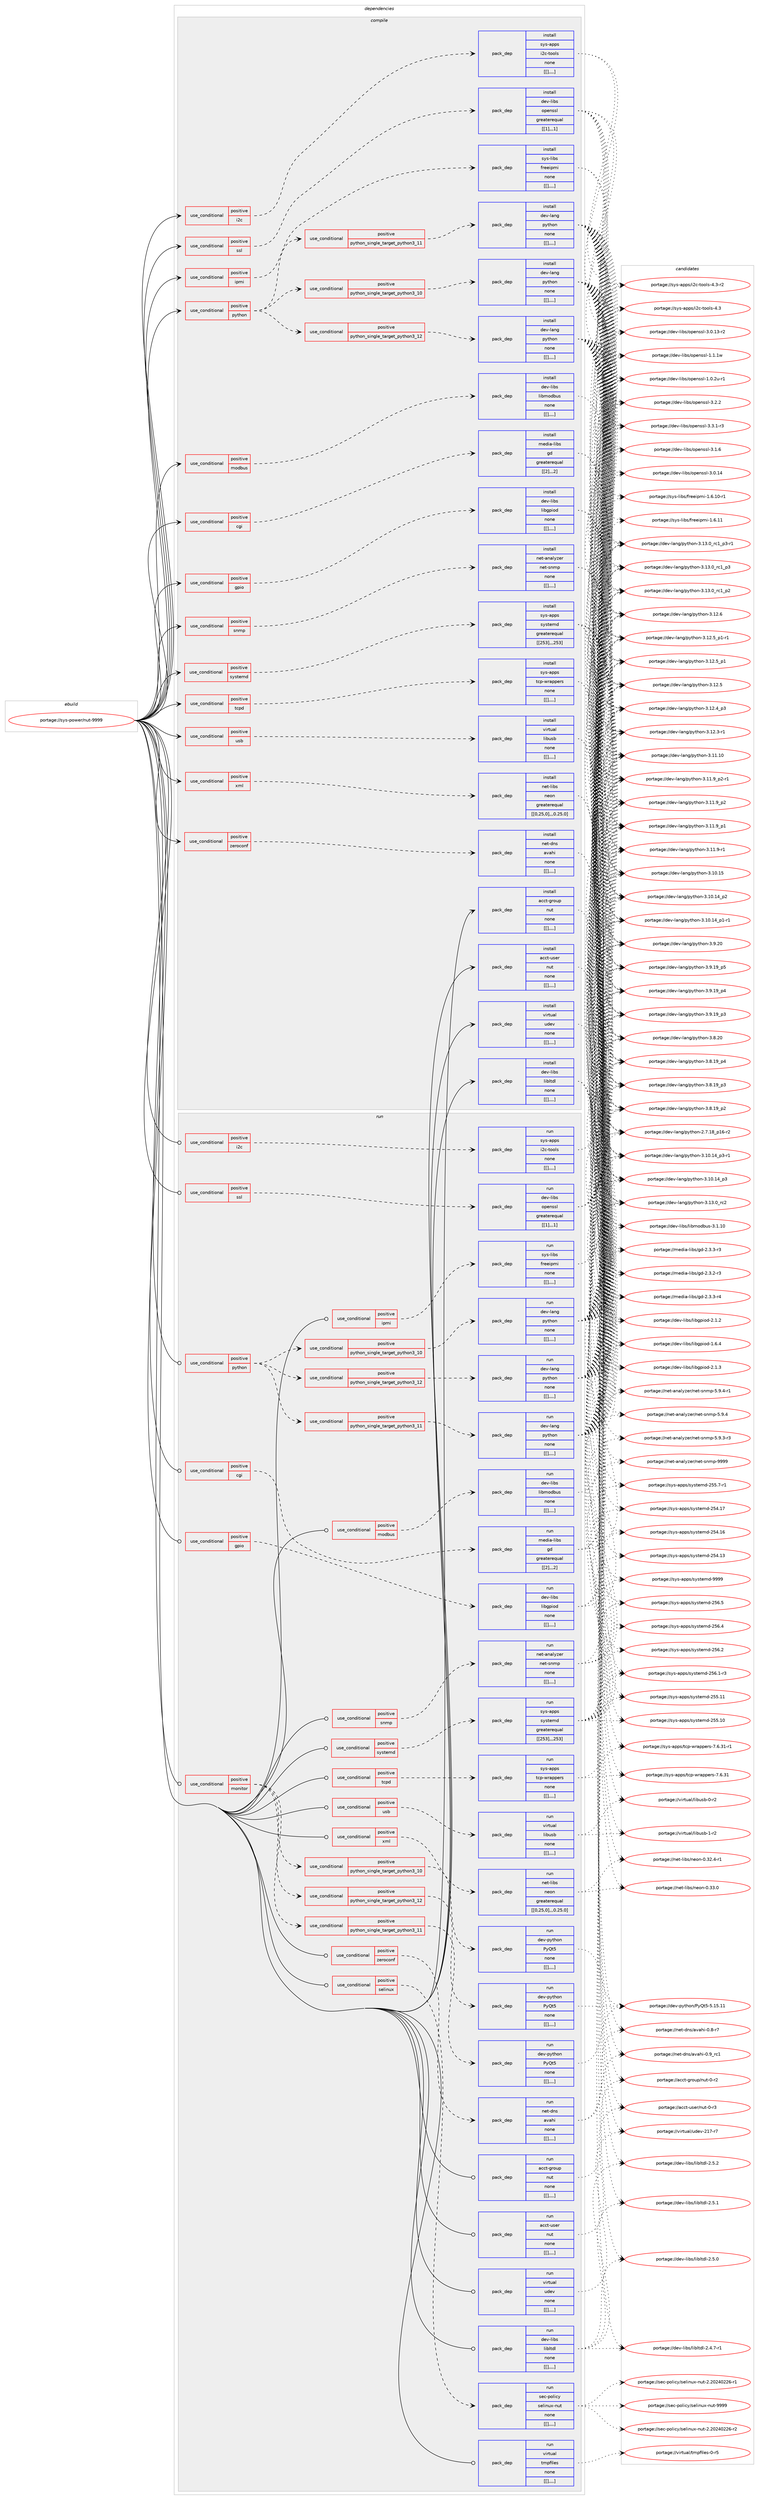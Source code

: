 digraph prolog {

# *************
# Graph options
# *************

newrank=true;
concentrate=true;
compound=true;
graph [rankdir=LR,fontname=Helvetica,fontsize=10,ranksep=1.5];#, ranksep=2.5, nodesep=0.2];
edge  [arrowhead=vee];
node  [fontname=Helvetica,fontsize=10];

# **********
# The ebuild
# **********

subgraph cluster_leftcol {
color=gray;
label=<<i>ebuild</i>>;
id [label="portage://sys-power/nut-9999", color=red, width=4, href="../sys-power/nut-9999.svg"];
}

# ****************
# The dependencies
# ****************

subgraph cluster_midcol {
color=gray;
label=<<i>dependencies</i>>;
subgraph cluster_compile {
fillcolor="#eeeeee";
style=filled;
label=<<i>compile</i>>;
subgraph cond122900 {
dependency460883 [label=<<TABLE BORDER="0" CELLBORDER="1" CELLSPACING="0" CELLPADDING="4"><TR><TD ROWSPAN="3" CELLPADDING="10">use_conditional</TD></TR><TR><TD>positive</TD></TR><TR><TD>cgi</TD></TR></TABLE>>, shape=none, color=red];
subgraph pack334857 {
dependency460884 [label=<<TABLE BORDER="0" CELLBORDER="1" CELLSPACING="0" CELLPADDING="4" WIDTH="220"><TR><TD ROWSPAN="6" CELLPADDING="30">pack_dep</TD></TR><TR><TD WIDTH="110">install</TD></TR><TR><TD>media-libs</TD></TR><TR><TD>gd</TD></TR><TR><TD>greaterequal</TD></TR><TR><TD>[[2],,,2]</TD></TR></TABLE>>, shape=none, color=blue];
}
dependency460883:e -> dependency460884:w [weight=20,style="dashed",arrowhead="vee"];
}
id:e -> dependency460883:w [weight=20,style="solid",arrowhead="vee"];
subgraph cond122901 {
dependency460885 [label=<<TABLE BORDER="0" CELLBORDER="1" CELLSPACING="0" CELLPADDING="4"><TR><TD ROWSPAN="3" CELLPADDING="10">use_conditional</TD></TR><TR><TD>positive</TD></TR><TR><TD>gpio</TD></TR></TABLE>>, shape=none, color=red];
subgraph pack334858 {
dependency460886 [label=<<TABLE BORDER="0" CELLBORDER="1" CELLSPACING="0" CELLPADDING="4" WIDTH="220"><TR><TD ROWSPAN="6" CELLPADDING="30">pack_dep</TD></TR><TR><TD WIDTH="110">install</TD></TR><TR><TD>dev-libs</TD></TR><TR><TD>libgpiod</TD></TR><TR><TD>none</TD></TR><TR><TD>[[],,,,]</TD></TR></TABLE>>, shape=none, color=blue];
}
dependency460885:e -> dependency460886:w [weight=20,style="dashed",arrowhead="vee"];
}
id:e -> dependency460885:w [weight=20,style="solid",arrowhead="vee"];
subgraph cond122902 {
dependency460887 [label=<<TABLE BORDER="0" CELLBORDER="1" CELLSPACING="0" CELLPADDING="4"><TR><TD ROWSPAN="3" CELLPADDING="10">use_conditional</TD></TR><TR><TD>positive</TD></TR><TR><TD>i2c</TD></TR></TABLE>>, shape=none, color=red];
subgraph pack334859 {
dependency460888 [label=<<TABLE BORDER="0" CELLBORDER="1" CELLSPACING="0" CELLPADDING="4" WIDTH="220"><TR><TD ROWSPAN="6" CELLPADDING="30">pack_dep</TD></TR><TR><TD WIDTH="110">install</TD></TR><TR><TD>sys-apps</TD></TR><TR><TD>i2c-tools</TD></TR><TR><TD>none</TD></TR><TR><TD>[[],,,,]</TD></TR></TABLE>>, shape=none, color=blue];
}
dependency460887:e -> dependency460888:w [weight=20,style="dashed",arrowhead="vee"];
}
id:e -> dependency460887:w [weight=20,style="solid",arrowhead="vee"];
subgraph cond122903 {
dependency460889 [label=<<TABLE BORDER="0" CELLBORDER="1" CELLSPACING="0" CELLPADDING="4"><TR><TD ROWSPAN="3" CELLPADDING="10">use_conditional</TD></TR><TR><TD>positive</TD></TR><TR><TD>ipmi</TD></TR></TABLE>>, shape=none, color=red];
subgraph pack334860 {
dependency460890 [label=<<TABLE BORDER="0" CELLBORDER="1" CELLSPACING="0" CELLPADDING="4" WIDTH="220"><TR><TD ROWSPAN="6" CELLPADDING="30">pack_dep</TD></TR><TR><TD WIDTH="110">install</TD></TR><TR><TD>sys-libs</TD></TR><TR><TD>freeipmi</TD></TR><TR><TD>none</TD></TR><TR><TD>[[],,,,]</TD></TR></TABLE>>, shape=none, color=blue];
}
dependency460889:e -> dependency460890:w [weight=20,style="dashed",arrowhead="vee"];
}
id:e -> dependency460889:w [weight=20,style="solid",arrowhead="vee"];
subgraph cond122904 {
dependency460891 [label=<<TABLE BORDER="0" CELLBORDER="1" CELLSPACING="0" CELLPADDING="4"><TR><TD ROWSPAN="3" CELLPADDING="10">use_conditional</TD></TR><TR><TD>positive</TD></TR><TR><TD>modbus</TD></TR></TABLE>>, shape=none, color=red];
subgraph pack334861 {
dependency460892 [label=<<TABLE BORDER="0" CELLBORDER="1" CELLSPACING="0" CELLPADDING="4" WIDTH="220"><TR><TD ROWSPAN="6" CELLPADDING="30">pack_dep</TD></TR><TR><TD WIDTH="110">install</TD></TR><TR><TD>dev-libs</TD></TR><TR><TD>libmodbus</TD></TR><TR><TD>none</TD></TR><TR><TD>[[],,,,]</TD></TR></TABLE>>, shape=none, color=blue];
}
dependency460891:e -> dependency460892:w [weight=20,style="dashed",arrowhead="vee"];
}
id:e -> dependency460891:w [weight=20,style="solid",arrowhead="vee"];
subgraph cond122905 {
dependency460893 [label=<<TABLE BORDER="0" CELLBORDER="1" CELLSPACING="0" CELLPADDING="4"><TR><TD ROWSPAN="3" CELLPADDING="10">use_conditional</TD></TR><TR><TD>positive</TD></TR><TR><TD>python</TD></TR></TABLE>>, shape=none, color=red];
subgraph cond122906 {
dependency460894 [label=<<TABLE BORDER="0" CELLBORDER="1" CELLSPACING="0" CELLPADDING="4"><TR><TD ROWSPAN="3" CELLPADDING="10">use_conditional</TD></TR><TR><TD>positive</TD></TR><TR><TD>python_single_target_python3_10</TD></TR></TABLE>>, shape=none, color=red];
subgraph pack334862 {
dependency460895 [label=<<TABLE BORDER="0" CELLBORDER="1" CELLSPACING="0" CELLPADDING="4" WIDTH="220"><TR><TD ROWSPAN="6" CELLPADDING="30">pack_dep</TD></TR><TR><TD WIDTH="110">install</TD></TR><TR><TD>dev-lang</TD></TR><TR><TD>python</TD></TR><TR><TD>none</TD></TR><TR><TD>[[],,,,]</TD></TR></TABLE>>, shape=none, color=blue];
}
dependency460894:e -> dependency460895:w [weight=20,style="dashed",arrowhead="vee"];
}
dependency460893:e -> dependency460894:w [weight=20,style="dashed",arrowhead="vee"];
subgraph cond122907 {
dependency460896 [label=<<TABLE BORDER="0" CELLBORDER="1" CELLSPACING="0" CELLPADDING="4"><TR><TD ROWSPAN="3" CELLPADDING="10">use_conditional</TD></TR><TR><TD>positive</TD></TR><TR><TD>python_single_target_python3_11</TD></TR></TABLE>>, shape=none, color=red];
subgraph pack334863 {
dependency460897 [label=<<TABLE BORDER="0" CELLBORDER="1" CELLSPACING="0" CELLPADDING="4" WIDTH="220"><TR><TD ROWSPAN="6" CELLPADDING="30">pack_dep</TD></TR><TR><TD WIDTH="110">install</TD></TR><TR><TD>dev-lang</TD></TR><TR><TD>python</TD></TR><TR><TD>none</TD></TR><TR><TD>[[],,,,]</TD></TR></TABLE>>, shape=none, color=blue];
}
dependency460896:e -> dependency460897:w [weight=20,style="dashed",arrowhead="vee"];
}
dependency460893:e -> dependency460896:w [weight=20,style="dashed",arrowhead="vee"];
subgraph cond122908 {
dependency460898 [label=<<TABLE BORDER="0" CELLBORDER="1" CELLSPACING="0" CELLPADDING="4"><TR><TD ROWSPAN="3" CELLPADDING="10">use_conditional</TD></TR><TR><TD>positive</TD></TR><TR><TD>python_single_target_python3_12</TD></TR></TABLE>>, shape=none, color=red];
subgraph pack334864 {
dependency460899 [label=<<TABLE BORDER="0" CELLBORDER="1" CELLSPACING="0" CELLPADDING="4" WIDTH="220"><TR><TD ROWSPAN="6" CELLPADDING="30">pack_dep</TD></TR><TR><TD WIDTH="110">install</TD></TR><TR><TD>dev-lang</TD></TR><TR><TD>python</TD></TR><TR><TD>none</TD></TR><TR><TD>[[],,,,]</TD></TR></TABLE>>, shape=none, color=blue];
}
dependency460898:e -> dependency460899:w [weight=20,style="dashed",arrowhead="vee"];
}
dependency460893:e -> dependency460898:w [weight=20,style="dashed",arrowhead="vee"];
}
id:e -> dependency460893:w [weight=20,style="solid",arrowhead="vee"];
subgraph cond122909 {
dependency460900 [label=<<TABLE BORDER="0" CELLBORDER="1" CELLSPACING="0" CELLPADDING="4"><TR><TD ROWSPAN="3" CELLPADDING="10">use_conditional</TD></TR><TR><TD>positive</TD></TR><TR><TD>snmp</TD></TR></TABLE>>, shape=none, color=red];
subgraph pack334865 {
dependency460901 [label=<<TABLE BORDER="0" CELLBORDER="1" CELLSPACING="0" CELLPADDING="4" WIDTH="220"><TR><TD ROWSPAN="6" CELLPADDING="30">pack_dep</TD></TR><TR><TD WIDTH="110">install</TD></TR><TR><TD>net-analyzer</TD></TR><TR><TD>net-snmp</TD></TR><TR><TD>none</TD></TR><TR><TD>[[],,,,]</TD></TR></TABLE>>, shape=none, color=blue];
}
dependency460900:e -> dependency460901:w [weight=20,style="dashed",arrowhead="vee"];
}
id:e -> dependency460900:w [weight=20,style="solid",arrowhead="vee"];
subgraph cond122910 {
dependency460902 [label=<<TABLE BORDER="0" CELLBORDER="1" CELLSPACING="0" CELLPADDING="4"><TR><TD ROWSPAN="3" CELLPADDING="10">use_conditional</TD></TR><TR><TD>positive</TD></TR><TR><TD>ssl</TD></TR></TABLE>>, shape=none, color=red];
subgraph pack334866 {
dependency460903 [label=<<TABLE BORDER="0" CELLBORDER="1" CELLSPACING="0" CELLPADDING="4" WIDTH="220"><TR><TD ROWSPAN="6" CELLPADDING="30">pack_dep</TD></TR><TR><TD WIDTH="110">install</TD></TR><TR><TD>dev-libs</TD></TR><TR><TD>openssl</TD></TR><TR><TD>greaterequal</TD></TR><TR><TD>[[1],,,1]</TD></TR></TABLE>>, shape=none, color=blue];
}
dependency460902:e -> dependency460903:w [weight=20,style="dashed",arrowhead="vee"];
}
id:e -> dependency460902:w [weight=20,style="solid",arrowhead="vee"];
subgraph cond122911 {
dependency460904 [label=<<TABLE BORDER="0" CELLBORDER="1" CELLSPACING="0" CELLPADDING="4"><TR><TD ROWSPAN="3" CELLPADDING="10">use_conditional</TD></TR><TR><TD>positive</TD></TR><TR><TD>systemd</TD></TR></TABLE>>, shape=none, color=red];
subgraph pack334867 {
dependency460905 [label=<<TABLE BORDER="0" CELLBORDER="1" CELLSPACING="0" CELLPADDING="4" WIDTH="220"><TR><TD ROWSPAN="6" CELLPADDING="30">pack_dep</TD></TR><TR><TD WIDTH="110">install</TD></TR><TR><TD>sys-apps</TD></TR><TR><TD>systemd</TD></TR><TR><TD>greaterequal</TD></TR><TR><TD>[[253],,,253]</TD></TR></TABLE>>, shape=none, color=blue];
}
dependency460904:e -> dependency460905:w [weight=20,style="dashed",arrowhead="vee"];
}
id:e -> dependency460904:w [weight=20,style="solid",arrowhead="vee"];
subgraph cond122912 {
dependency460906 [label=<<TABLE BORDER="0" CELLBORDER="1" CELLSPACING="0" CELLPADDING="4"><TR><TD ROWSPAN="3" CELLPADDING="10">use_conditional</TD></TR><TR><TD>positive</TD></TR><TR><TD>tcpd</TD></TR></TABLE>>, shape=none, color=red];
subgraph pack334868 {
dependency460907 [label=<<TABLE BORDER="0" CELLBORDER="1" CELLSPACING="0" CELLPADDING="4" WIDTH="220"><TR><TD ROWSPAN="6" CELLPADDING="30">pack_dep</TD></TR><TR><TD WIDTH="110">install</TD></TR><TR><TD>sys-apps</TD></TR><TR><TD>tcp-wrappers</TD></TR><TR><TD>none</TD></TR><TR><TD>[[],,,,]</TD></TR></TABLE>>, shape=none, color=blue];
}
dependency460906:e -> dependency460907:w [weight=20,style="dashed",arrowhead="vee"];
}
id:e -> dependency460906:w [weight=20,style="solid",arrowhead="vee"];
subgraph cond122913 {
dependency460908 [label=<<TABLE BORDER="0" CELLBORDER="1" CELLSPACING="0" CELLPADDING="4"><TR><TD ROWSPAN="3" CELLPADDING="10">use_conditional</TD></TR><TR><TD>positive</TD></TR><TR><TD>usb</TD></TR></TABLE>>, shape=none, color=red];
subgraph pack334869 {
dependency460909 [label=<<TABLE BORDER="0" CELLBORDER="1" CELLSPACING="0" CELLPADDING="4" WIDTH="220"><TR><TD ROWSPAN="6" CELLPADDING="30">pack_dep</TD></TR><TR><TD WIDTH="110">install</TD></TR><TR><TD>virtual</TD></TR><TR><TD>libusb</TD></TR><TR><TD>none</TD></TR><TR><TD>[[],,,,]</TD></TR></TABLE>>, shape=none, color=blue];
}
dependency460908:e -> dependency460909:w [weight=20,style="dashed",arrowhead="vee"];
}
id:e -> dependency460908:w [weight=20,style="solid",arrowhead="vee"];
subgraph cond122914 {
dependency460910 [label=<<TABLE BORDER="0" CELLBORDER="1" CELLSPACING="0" CELLPADDING="4"><TR><TD ROWSPAN="3" CELLPADDING="10">use_conditional</TD></TR><TR><TD>positive</TD></TR><TR><TD>xml</TD></TR></TABLE>>, shape=none, color=red];
subgraph pack334870 {
dependency460911 [label=<<TABLE BORDER="0" CELLBORDER="1" CELLSPACING="0" CELLPADDING="4" WIDTH="220"><TR><TD ROWSPAN="6" CELLPADDING="30">pack_dep</TD></TR><TR><TD WIDTH="110">install</TD></TR><TR><TD>net-libs</TD></TR><TR><TD>neon</TD></TR><TR><TD>greaterequal</TD></TR><TR><TD>[[0,25,0],,,0.25.0]</TD></TR></TABLE>>, shape=none, color=blue];
}
dependency460910:e -> dependency460911:w [weight=20,style="dashed",arrowhead="vee"];
}
id:e -> dependency460910:w [weight=20,style="solid",arrowhead="vee"];
subgraph cond122915 {
dependency460912 [label=<<TABLE BORDER="0" CELLBORDER="1" CELLSPACING="0" CELLPADDING="4"><TR><TD ROWSPAN="3" CELLPADDING="10">use_conditional</TD></TR><TR><TD>positive</TD></TR><TR><TD>zeroconf</TD></TR></TABLE>>, shape=none, color=red];
subgraph pack334871 {
dependency460913 [label=<<TABLE BORDER="0" CELLBORDER="1" CELLSPACING="0" CELLPADDING="4" WIDTH="220"><TR><TD ROWSPAN="6" CELLPADDING="30">pack_dep</TD></TR><TR><TD WIDTH="110">install</TD></TR><TR><TD>net-dns</TD></TR><TR><TD>avahi</TD></TR><TR><TD>none</TD></TR><TR><TD>[[],,,,]</TD></TR></TABLE>>, shape=none, color=blue];
}
dependency460912:e -> dependency460913:w [weight=20,style="dashed",arrowhead="vee"];
}
id:e -> dependency460912:w [weight=20,style="solid",arrowhead="vee"];
subgraph pack334872 {
dependency460914 [label=<<TABLE BORDER="0" CELLBORDER="1" CELLSPACING="0" CELLPADDING="4" WIDTH="220"><TR><TD ROWSPAN="6" CELLPADDING="30">pack_dep</TD></TR><TR><TD WIDTH="110">install</TD></TR><TR><TD>acct-group</TD></TR><TR><TD>nut</TD></TR><TR><TD>none</TD></TR><TR><TD>[[],,,,]</TD></TR></TABLE>>, shape=none, color=blue];
}
id:e -> dependency460914:w [weight=20,style="solid",arrowhead="vee"];
subgraph pack334873 {
dependency460915 [label=<<TABLE BORDER="0" CELLBORDER="1" CELLSPACING="0" CELLPADDING="4" WIDTH="220"><TR><TD ROWSPAN="6" CELLPADDING="30">pack_dep</TD></TR><TR><TD WIDTH="110">install</TD></TR><TR><TD>acct-user</TD></TR><TR><TD>nut</TD></TR><TR><TD>none</TD></TR><TR><TD>[[],,,,]</TD></TR></TABLE>>, shape=none, color=blue];
}
id:e -> dependency460915:w [weight=20,style="solid",arrowhead="vee"];
subgraph pack334874 {
dependency460916 [label=<<TABLE BORDER="0" CELLBORDER="1" CELLSPACING="0" CELLPADDING="4" WIDTH="220"><TR><TD ROWSPAN="6" CELLPADDING="30">pack_dep</TD></TR><TR><TD WIDTH="110">install</TD></TR><TR><TD>dev-libs</TD></TR><TR><TD>libltdl</TD></TR><TR><TD>none</TD></TR><TR><TD>[[],,,,]</TD></TR></TABLE>>, shape=none, color=blue];
}
id:e -> dependency460916:w [weight=20,style="solid",arrowhead="vee"];
subgraph pack334875 {
dependency460917 [label=<<TABLE BORDER="0" CELLBORDER="1" CELLSPACING="0" CELLPADDING="4" WIDTH="220"><TR><TD ROWSPAN="6" CELLPADDING="30">pack_dep</TD></TR><TR><TD WIDTH="110">install</TD></TR><TR><TD>virtual</TD></TR><TR><TD>udev</TD></TR><TR><TD>none</TD></TR><TR><TD>[[],,,,]</TD></TR></TABLE>>, shape=none, color=blue];
}
id:e -> dependency460917:w [weight=20,style="solid",arrowhead="vee"];
}
subgraph cluster_compileandrun {
fillcolor="#eeeeee";
style=filled;
label=<<i>compile and run</i>>;
}
subgraph cluster_run {
fillcolor="#eeeeee";
style=filled;
label=<<i>run</i>>;
subgraph cond122916 {
dependency460918 [label=<<TABLE BORDER="0" CELLBORDER="1" CELLSPACING="0" CELLPADDING="4"><TR><TD ROWSPAN="3" CELLPADDING="10">use_conditional</TD></TR><TR><TD>positive</TD></TR><TR><TD>cgi</TD></TR></TABLE>>, shape=none, color=red];
subgraph pack334876 {
dependency460919 [label=<<TABLE BORDER="0" CELLBORDER="1" CELLSPACING="0" CELLPADDING="4" WIDTH="220"><TR><TD ROWSPAN="6" CELLPADDING="30">pack_dep</TD></TR><TR><TD WIDTH="110">run</TD></TR><TR><TD>media-libs</TD></TR><TR><TD>gd</TD></TR><TR><TD>greaterequal</TD></TR><TR><TD>[[2],,,2]</TD></TR></TABLE>>, shape=none, color=blue];
}
dependency460918:e -> dependency460919:w [weight=20,style="dashed",arrowhead="vee"];
}
id:e -> dependency460918:w [weight=20,style="solid",arrowhead="odot"];
subgraph cond122917 {
dependency460920 [label=<<TABLE BORDER="0" CELLBORDER="1" CELLSPACING="0" CELLPADDING="4"><TR><TD ROWSPAN="3" CELLPADDING="10">use_conditional</TD></TR><TR><TD>positive</TD></TR><TR><TD>gpio</TD></TR></TABLE>>, shape=none, color=red];
subgraph pack334877 {
dependency460921 [label=<<TABLE BORDER="0" CELLBORDER="1" CELLSPACING="0" CELLPADDING="4" WIDTH="220"><TR><TD ROWSPAN="6" CELLPADDING="30">pack_dep</TD></TR><TR><TD WIDTH="110">run</TD></TR><TR><TD>dev-libs</TD></TR><TR><TD>libgpiod</TD></TR><TR><TD>none</TD></TR><TR><TD>[[],,,,]</TD></TR></TABLE>>, shape=none, color=blue];
}
dependency460920:e -> dependency460921:w [weight=20,style="dashed",arrowhead="vee"];
}
id:e -> dependency460920:w [weight=20,style="solid",arrowhead="odot"];
subgraph cond122918 {
dependency460922 [label=<<TABLE BORDER="0" CELLBORDER="1" CELLSPACING="0" CELLPADDING="4"><TR><TD ROWSPAN="3" CELLPADDING="10">use_conditional</TD></TR><TR><TD>positive</TD></TR><TR><TD>i2c</TD></TR></TABLE>>, shape=none, color=red];
subgraph pack334878 {
dependency460923 [label=<<TABLE BORDER="0" CELLBORDER="1" CELLSPACING="0" CELLPADDING="4" WIDTH="220"><TR><TD ROWSPAN="6" CELLPADDING="30">pack_dep</TD></TR><TR><TD WIDTH="110">run</TD></TR><TR><TD>sys-apps</TD></TR><TR><TD>i2c-tools</TD></TR><TR><TD>none</TD></TR><TR><TD>[[],,,,]</TD></TR></TABLE>>, shape=none, color=blue];
}
dependency460922:e -> dependency460923:w [weight=20,style="dashed",arrowhead="vee"];
}
id:e -> dependency460922:w [weight=20,style="solid",arrowhead="odot"];
subgraph cond122919 {
dependency460924 [label=<<TABLE BORDER="0" CELLBORDER="1" CELLSPACING="0" CELLPADDING="4"><TR><TD ROWSPAN="3" CELLPADDING="10">use_conditional</TD></TR><TR><TD>positive</TD></TR><TR><TD>ipmi</TD></TR></TABLE>>, shape=none, color=red];
subgraph pack334879 {
dependency460925 [label=<<TABLE BORDER="0" CELLBORDER="1" CELLSPACING="0" CELLPADDING="4" WIDTH="220"><TR><TD ROWSPAN="6" CELLPADDING="30">pack_dep</TD></TR><TR><TD WIDTH="110">run</TD></TR><TR><TD>sys-libs</TD></TR><TR><TD>freeipmi</TD></TR><TR><TD>none</TD></TR><TR><TD>[[],,,,]</TD></TR></TABLE>>, shape=none, color=blue];
}
dependency460924:e -> dependency460925:w [weight=20,style="dashed",arrowhead="vee"];
}
id:e -> dependency460924:w [weight=20,style="solid",arrowhead="odot"];
subgraph cond122920 {
dependency460926 [label=<<TABLE BORDER="0" CELLBORDER="1" CELLSPACING="0" CELLPADDING="4"><TR><TD ROWSPAN="3" CELLPADDING="10">use_conditional</TD></TR><TR><TD>positive</TD></TR><TR><TD>modbus</TD></TR></TABLE>>, shape=none, color=red];
subgraph pack334880 {
dependency460927 [label=<<TABLE BORDER="0" CELLBORDER="1" CELLSPACING="0" CELLPADDING="4" WIDTH="220"><TR><TD ROWSPAN="6" CELLPADDING="30">pack_dep</TD></TR><TR><TD WIDTH="110">run</TD></TR><TR><TD>dev-libs</TD></TR><TR><TD>libmodbus</TD></TR><TR><TD>none</TD></TR><TR><TD>[[],,,,]</TD></TR></TABLE>>, shape=none, color=blue];
}
dependency460926:e -> dependency460927:w [weight=20,style="dashed",arrowhead="vee"];
}
id:e -> dependency460926:w [weight=20,style="solid",arrowhead="odot"];
subgraph cond122921 {
dependency460928 [label=<<TABLE BORDER="0" CELLBORDER="1" CELLSPACING="0" CELLPADDING="4"><TR><TD ROWSPAN="3" CELLPADDING="10">use_conditional</TD></TR><TR><TD>positive</TD></TR><TR><TD>monitor</TD></TR></TABLE>>, shape=none, color=red];
subgraph cond122922 {
dependency460929 [label=<<TABLE BORDER="0" CELLBORDER="1" CELLSPACING="0" CELLPADDING="4"><TR><TD ROWSPAN="3" CELLPADDING="10">use_conditional</TD></TR><TR><TD>positive</TD></TR><TR><TD>python_single_target_python3_10</TD></TR></TABLE>>, shape=none, color=red];
subgraph pack334881 {
dependency460930 [label=<<TABLE BORDER="0" CELLBORDER="1" CELLSPACING="0" CELLPADDING="4" WIDTH="220"><TR><TD ROWSPAN="6" CELLPADDING="30">pack_dep</TD></TR><TR><TD WIDTH="110">run</TD></TR><TR><TD>dev-python</TD></TR><TR><TD>PyQt5</TD></TR><TR><TD>none</TD></TR><TR><TD>[[],,,,]</TD></TR></TABLE>>, shape=none, color=blue];
}
dependency460929:e -> dependency460930:w [weight=20,style="dashed",arrowhead="vee"];
}
dependency460928:e -> dependency460929:w [weight=20,style="dashed",arrowhead="vee"];
subgraph cond122923 {
dependency460931 [label=<<TABLE BORDER="0" CELLBORDER="1" CELLSPACING="0" CELLPADDING="4"><TR><TD ROWSPAN="3" CELLPADDING="10">use_conditional</TD></TR><TR><TD>positive</TD></TR><TR><TD>python_single_target_python3_11</TD></TR></TABLE>>, shape=none, color=red];
subgraph pack334882 {
dependency460932 [label=<<TABLE BORDER="0" CELLBORDER="1" CELLSPACING="0" CELLPADDING="4" WIDTH="220"><TR><TD ROWSPAN="6" CELLPADDING="30">pack_dep</TD></TR><TR><TD WIDTH="110">run</TD></TR><TR><TD>dev-python</TD></TR><TR><TD>PyQt5</TD></TR><TR><TD>none</TD></TR><TR><TD>[[],,,,]</TD></TR></TABLE>>, shape=none, color=blue];
}
dependency460931:e -> dependency460932:w [weight=20,style="dashed",arrowhead="vee"];
}
dependency460928:e -> dependency460931:w [weight=20,style="dashed",arrowhead="vee"];
subgraph cond122924 {
dependency460933 [label=<<TABLE BORDER="0" CELLBORDER="1" CELLSPACING="0" CELLPADDING="4"><TR><TD ROWSPAN="3" CELLPADDING="10">use_conditional</TD></TR><TR><TD>positive</TD></TR><TR><TD>python_single_target_python3_12</TD></TR></TABLE>>, shape=none, color=red];
subgraph pack334883 {
dependency460934 [label=<<TABLE BORDER="0" CELLBORDER="1" CELLSPACING="0" CELLPADDING="4" WIDTH="220"><TR><TD ROWSPAN="6" CELLPADDING="30">pack_dep</TD></TR><TR><TD WIDTH="110">run</TD></TR><TR><TD>dev-python</TD></TR><TR><TD>PyQt5</TD></TR><TR><TD>none</TD></TR><TR><TD>[[],,,,]</TD></TR></TABLE>>, shape=none, color=blue];
}
dependency460933:e -> dependency460934:w [weight=20,style="dashed",arrowhead="vee"];
}
dependency460928:e -> dependency460933:w [weight=20,style="dashed",arrowhead="vee"];
}
id:e -> dependency460928:w [weight=20,style="solid",arrowhead="odot"];
subgraph cond122925 {
dependency460935 [label=<<TABLE BORDER="0" CELLBORDER="1" CELLSPACING="0" CELLPADDING="4"><TR><TD ROWSPAN="3" CELLPADDING="10">use_conditional</TD></TR><TR><TD>positive</TD></TR><TR><TD>python</TD></TR></TABLE>>, shape=none, color=red];
subgraph cond122926 {
dependency460936 [label=<<TABLE BORDER="0" CELLBORDER="1" CELLSPACING="0" CELLPADDING="4"><TR><TD ROWSPAN="3" CELLPADDING="10">use_conditional</TD></TR><TR><TD>positive</TD></TR><TR><TD>python_single_target_python3_10</TD></TR></TABLE>>, shape=none, color=red];
subgraph pack334884 {
dependency460937 [label=<<TABLE BORDER="0" CELLBORDER="1" CELLSPACING="0" CELLPADDING="4" WIDTH="220"><TR><TD ROWSPAN="6" CELLPADDING="30">pack_dep</TD></TR><TR><TD WIDTH="110">run</TD></TR><TR><TD>dev-lang</TD></TR><TR><TD>python</TD></TR><TR><TD>none</TD></TR><TR><TD>[[],,,,]</TD></TR></TABLE>>, shape=none, color=blue];
}
dependency460936:e -> dependency460937:w [weight=20,style="dashed",arrowhead="vee"];
}
dependency460935:e -> dependency460936:w [weight=20,style="dashed",arrowhead="vee"];
subgraph cond122927 {
dependency460938 [label=<<TABLE BORDER="0" CELLBORDER="1" CELLSPACING="0" CELLPADDING="4"><TR><TD ROWSPAN="3" CELLPADDING="10">use_conditional</TD></TR><TR><TD>positive</TD></TR><TR><TD>python_single_target_python3_11</TD></TR></TABLE>>, shape=none, color=red];
subgraph pack334885 {
dependency460939 [label=<<TABLE BORDER="0" CELLBORDER="1" CELLSPACING="0" CELLPADDING="4" WIDTH="220"><TR><TD ROWSPAN="6" CELLPADDING="30">pack_dep</TD></TR><TR><TD WIDTH="110">run</TD></TR><TR><TD>dev-lang</TD></TR><TR><TD>python</TD></TR><TR><TD>none</TD></TR><TR><TD>[[],,,,]</TD></TR></TABLE>>, shape=none, color=blue];
}
dependency460938:e -> dependency460939:w [weight=20,style="dashed",arrowhead="vee"];
}
dependency460935:e -> dependency460938:w [weight=20,style="dashed",arrowhead="vee"];
subgraph cond122928 {
dependency460940 [label=<<TABLE BORDER="0" CELLBORDER="1" CELLSPACING="0" CELLPADDING="4"><TR><TD ROWSPAN="3" CELLPADDING="10">use_conditional</TD></TR><TR><TD>positive</TD></TR><TR><TD>python_single_target_python3_12</TD></TR></TABLE>>, shape=none, color=red];
subgraph pack334886 {
dependency460941 [label=<<TABLE BORDER="0" CELLBORDER="1" CELLSPACING="0" CELLPADDING="4" WIDTH="220"><TR><TD ROWSPAN="6" CELLPADDING="30">pack_dep</TD></TR><TR><TD WIDTH="110">run</TD></TR><TR><TD>dev-lang</TD></TR><TR><TD>python</TD></TR><TR><TD>none</TD></TR><TR><TD>[[],,,,]</TD></TR></TABLE>>, shape=none, color=blue];
}
dependency460940:e -> dependency460941:w [weight=20,style="dashed",arrowhead="vee"];
}
dependency460935:e -> dependency460940:w [weight=20,style="dashed",arrowhead="vee"];
}
id:e -> dependency460935:w [weight=20,style="solid",arrowhead="odot"];
subgraph cond122929 {
dependency460942 [label=<<TABLE BORDER="0" CELLBORDER="1" CELLSPACING="0" CELLPADDING="4"><TR><TD ROWSPAN="3" CELLPADDING="10">use_conditional</TD></TR><TR><TD>positive</TD></TR><TR><TD>selinux</TD></TR></TABLE>>, shape=none, color=red];
subgraph pack334887 {
dependency460943 [label=<<TABLE BORDER="0" CELLBORDER="1" CELLSPACING="0" CELLPADDING="4" WIDTH="220"><TR><TD ROWSPAN="6" CELLPADDING="30">pack_dep</TD></TR><TR><TD WIDTH="110">run</TD></TR><TR><TD>sec-policy</TD></TR><TR><TD>selinux-nut</TD></TR><TR><TD>none</TD></TR><TR><TD>[[],,,,]</TD></TR></TABLE>>, shape=none, color=blue];
}
dependency460942:e -> dependency460943:w [weight=20,style="dashed",arrowhead="vee"];
}
id:e -> dependency460942:w [weight=20,style="solid",arrowhead="odot"];
subgraph cond122930 {
dependency460944 [label=<<TABLE BORDER="0" CELLBORDER="1" CELLSPACING="0" CELLPADDING="4"><TR><TD ROWSPAN="3" CELLPADDING="10">use_conditional</TD></TR><TR><TD>positive</TD></TR><TR><TD>snmp</TD></TR></TABLE>>, shape=none, color=red];
subgraph pack334888 {
dependency460945 [label=<<TABLE BORDER="0" CELLBORDER="1" CELLSPACING="0" CELLPADDING="4" WIDTH="220"><TR><TD ROWSPAN="6" CELLPADDING="30">pack_dep</TD></TR><TR><TD WIDTH="110">run</TD></TR><TR><TD>net-analyzer</TD></TR><TR><TD>net-snmp</TD></TR><TR><TD>none</TD></TR><TR><TD>[[],,,,]</TD></TR></TABLE>>, shape=none, color=blue];
}
dependency460944:e -> dependency460945:w [weight=20,style="dashed",arrowhead="vee"];
}
id:e -> dependency460944:w [weight=20,style="solid",arrowhead="odot"];
subgraph cond122931 {
dependency460946 [label=<<TABLE BORDER="0" CELLBORDER="1" CELLSPACING="0" CELLPADDING="4"><TR><TD ROWSPAN="3" CELLPADDING="10">use_conditional</TD></TR><TR><TD>positive</TD></TR><TR><TD>ssl</TD></TR></TABLE>>, shape=none, color=red];
subgraph pack334889 {
dependency460947 [label=<<TABLE BORDER="0" CELLBORDER="1" CELLSPACING="0" CELLPADDING="4" WIDTH="220"><TR><TD ROWSPAN="6" CELLPADDING="30">pack_dep</TD></TR><TR><TD WIDTH="110">run</TD></TR><TR><TD>dev-libs</TD></TR><TR><TD>openssl</TD></TR><TR><TD>greaterequal</TD></TR><TR><TD>[[1],,,1]</TD></TR></TABLE>>, shape=none, color=blue];
}
dependency460946:e -> dependency460947:w [weight=20,style="dashed",arrowhead="vee"];
}
id:e -> dependency460946:w [weight=20,style="solid",arrowhead="odot"];
subgraph cond122932 {
dependency460948 [label=<<TABLE BORDER="0" CELLBORDER="1" CELLSPACING="0" CELLPADDING="4"><TR><TD ROWSPAN="3" CELLPADDING="10">use_conditional</TD></TR><TR><TD>positive</TD></TR><TR><TD>systemd</TD></TR></TABLE>>, shape=none, color=red];
subgraph pack334890 {
dependency460949 [label=<<TABLE BORDER="0" CELLBORDER="1" CELLSPACING="0" CELLPADDING="4" WIDTH="220"><TR><TD ROWSPAN="6" CELLPADDING="30">pack_dep</TD></TR><TR><TD WIDTH="110">run</TD></TR><TR><TD>sys-apps</TD></TR><TR><TD>systemd</TD></TR><TR><TD>greaterequal</TD></TR><TR><TD>[[253],,,253]</TD></TR></TABLE>>, shape=none, color=blue];
}
dependency460948:e -> dependency460949:w [weight=20,style="dashed",arrowhead="vee"];
}
id:e -> dependency460948:w [weight=20,style="solid",arrowhead="odot"];
subgraph cond122933 {
dependency460950 [label=<<TABLE BORDER="0" CELLBORDER="1" CELLSPACING="0" CELLPADDING="4"><TR><TD ROWSPAN="3" CELLPADDING="10">use_conditional</TD></TR><TR><TD>positive</TD></TR><TR><TD>tcpd</TD></TR></TABLE>>, shape=none, color=red];
subgraph pack334891 {
dependency460951 [label=<<TABLE BORDER="0" CELLBORDER="1" CELLSPACING="0" CELLPADDING="4" WIDTH="220"><TR><TD ROWSPAN="6" CELLPADDING="30">pack_dep</TD></TR><TR><TD WIDTH="110">run</TD></TR><TR><TD>sys-apps</TD></TR><TR><TD>tcp-wrappers</TD></TR><TR><TD>none</TD></TR><TR><TD>[[],,,,]</TD></TR></TABLE>>, shape=none, color=blue];
}
dependency460950:e -> dependency460951:w [weight=20,style="dashed",arrowhead="vee"];
}
id:e -> dependency460950:w [weight=20,style="solid",arrowhead="odot"];
subgraph cond122934 {
dependency460952 [label=<<TABLE BORDER="0" CELLBORDER="1" CELLSPACING="0" CELLPADDING="4"><TR><TD ROWSPAN="3" CELLPADDING="10">use_conditional</TD></TR><TR><TD>positive</TD></TR><TR><TD>usb</TD></TR></TABLE>>, shape=none, color=red];
subgraph pack334892 {
dependency460953 [label=<<TABLE BORDER="0" CELLBORDER="1" CELLSPACING="0" CELLPADDING="4" WIDTH="220"><TR><TD ROWSPAN="6" CELLPADDING="30">pack_dep</TD></TR><TR><TD WIDTH="110">run</TD></TR><TR><TD>virtual</TD></TR><TR><TD>libusb</TD></TR><TR><TD>none</TD></TR><TR><TD>[[],,,,]</TD></TR></TABLE>>, shape=none, color=blue];
}
dependency460952:e -> dependency460953:w [weight=20,style="dashed",arrowhead="vee"];
}
id:e -> dependency460952:w [weight=20,style="solid",arrowhead="odot"];
subgraph cond122935 {
dependency460954 [label=<<TABLE BORDER="0" CELLBORDER="1" CELLSPACING="0" CELLPADDING="4"><TR><TD ROWSPAN="3" CELLPADDING="10">use_conditional</TD></TR><TR><TD>positive</TD></TR><TR><TD>xml</TD></TR></TABLE>>, shape=none, color=red];
subgraph pack334893 {
dependency460955 [label=<<TABLE BORDER="0" CELLBORDER="1" CELLSPACING="0" CELLPADDING="4" WIDTH="220"><TR><TD ROWSPAN="6" CELLPADDING="30">pack_dep</TD></TR><TR><TD WIDTH="110">run</TD></TR><TR><TD>net-libs</TD></TR><TR><TD>neon</TD></TR><TR><TD>greaterequal</TD></TR><TR><TD>[[0,25,0],,,0.25.0]</TD></TR></TABLE>>, shape=none, color=blue];
}
dependency460954:e -> dependency460955:w [weight=20,style="dashed",arrowhead="vee"];
}
id:e -> dependency460954:w [weight=20,style="solid",arrowhead="odot"];
subgraph cond122936 {
dependency460956 [label=<<TABLE BORDER="0" CELLBORDER="1" CELLSPACING="0" CELLPADDING="4"><TR><TD ROWSPAN="3" CELLPADDING="10">use_conditional</TD></TR><TR><TD>positive</TD></TR><TR><TD>zeroconf</TD></TR></TABLE>>, shape=none, color=red];
subgraph pack334894 {
dependency460957 [label=<<TABLE BORDER="0" CELLBORDER="1" CELLSPACING="0" CELLPADDING="4" WIDTH="220"><TR><TD ROWSPAN="6" CELLPADDING="30">pack_dep</TD></TR><TR><TD WIDTH="110">run</TD></TR><TR><TD>net-dns</TD></TR><TR><TD>avahi</TD></TR><TR><TD>none</TD></TR><TR><TD>[[],,,,]</TD></TR></TABLE>>, shape=none, color=blue];
}
dependency460956:e -> dependency460957:w [weight=20,style="dashed",arrowhead="vee"];
}
id:e -> dependency460956:w [weight=20,style="solid",arrowhead="odot"];
subgraph pack334895 {
dependency460958 [label=<<TABLE BORDER="0" CELLBORDER="1" CELLSPACING="0" CELLPADDING="4" WIDTH="220"><TR><TD ROWSPAN="6" CELLPADDING="30">pack_dep</TD></TR><TR><TD WIDTH="110">run</TD></TR><TR><TD>acct-group</TD></TR><TR><TD>nut</TD></TR><TR><TD>none</TD></TR><TR><TD>[[],,,,]</TD></TR></TABLE>>, shape=none, color=blue];
}
id:e -> dependency460958:w [weight=20,style="solid",arrowhead="odot"];
subgraph pack334896 {
dependency460959 [label=<<TABLE BORDER="0" CELLBORDER="1" CELLSPACING="0" CELLPADDING="4" WIDTH="220"><TR><TD ROWSPAN="6" CELLPADDING="30">pack_dep</TD></TR><TR><TD WIDTH="110">run</TD></TR><TR><TD>acct-user</TD></TR><TR><TD>nut</TD></TR><TR><TD>none</TD></TR><TR><TD>[[],,,,]</TD></TR></TABLE>>, shape=none, color=blue];
}
id:e -> dependency460959:w [weight=20,style="solid",arrowhead="odot"];
subgraph pack334897 {
dependency460960 [label=<<TABLE BORDER="0" CELLBORDER="1" CELLSPACING="0" CELLPADDING="4" WIDTH="220"><TR><TD ROWSPAN="6" CELLPADDING="30">pack_dep</TD></TR><TR><TD WIDTH="110">run</TD></TR><TR><TD>dev-libs</TD></TR><TR><TD>libltdl</TD></TR><TR><TD>none</TD></TR><TR><TD>[[],,,,]</TD></TR></TABLE>>, shape=none, color=blue];
}
id:e -> dependency460960:w [weight=20,style="solid",arrowhead="odot"];
subgraph pack334898 {
dependency460961 [label=<<TABLE BORDER="0" CELLBORDER="1" CELLSPACING="0" CELLPADDING="4" WIDTH="220"><TR><TD ROWSPAN="6" CELLPADDING="30">pack_dep</TD></TR><TR><TD WIDTH="110">run</TD></TR><TR><TD>virtual</TD></TR><TR><TD>tmpfiles</TD></TR><TR><TD>none</TD></TR><TR><TD>[[],,,,]</TD></TR></TABLE>>, shape=none, color=blue];
}
id:e -> dependency460961:w [weight=20,style="solid",arrowhead="odot"];
subgraph pack334899 {
dependency460962 [label=<<TABLE BORDER="0" CELLBORDER="1" CELLSPACING="0" CELLPADDING="4" WIDTH="220"><TR><TD ROWSPAN="6" CELLPADDING="30">pack_dep</TD></TR><TR><TD WIDTH="110">run</TD></TR><TR><TD>virtual</TD></TR><TR><TD>udev</TD></TR><TR><TD>none</TD></TR><TR><TD>[[],,,,]</TD></TR></TABLE>>, shape=none, color=blue];
}
id:e -> dependency460962:w [weight=20,style="solid",arrowhead="odot"];
}
}

# **************
# The candidates
# **************

subgraph cluster_choices {
rank=same;
color=gray;
label=<<i>candidates</i>>;

subgraph choice334857 {
color=black;
nodesep=1;
choice109101100105974510810598115471031004550465146514511452 [label="portage://media-libs/gd-2.3.3-r4", color=red, width=4,href="../media-libs/gd-2.3.3-r4.svg"];
choice109101100105974510810598115471031004550465146514511451 [label="portage://media-libs/gd-2.3.3-r3", color=red, width=4,href="../media-libs/gd-2.3.3-r3.svg"];
choice109101100105974510810598115471031004550465146504511451 [label="portage://media-libs/gd-2.3.2-r3", color=red, width=4,href="../media-libs/gd-2.3.2-r3.svg"];
dependency460884:e -> choice109101100105974510810598115471031004550465146514511452:w [style=dotted,weight="100"];
dependency460884:e -> choice109101100105974510810598115471031004550465146514511451:w [style=dotted,weight="100"];
dependency460884:e -> choice109101100105974510810598115471031004550465146504511451:w [style=dotted,weight="100"];
}
subgraph choice334858 {
color=black;
nodesep=1;
choice10010111845108105981154710810598103112105111100455046494651 [label="portage://dev-libs/libgpiod-2.1.3", color=red, width=4,href="../dev-libs/libgpiod-2.1.3.svg"];
choice10010111845108105981154710810598103112105111100455046494650 [label="portage://dev-libs/libgpiod-2.1.2", color=red, width=4,href="../dev-libs/libgpiod-2.1.2.svg"];
choice10010111845108105981154710810598103112105111100454946544652 [label="portage://dev-libs/libgpiod-1.6.4", color=red, width=4,href="../dev-libs/libgpiod-1.6.4.svg"];
dependency460886:e -> choice10010111845108105981154710810598103112105111100455046494651:w [style=dotted,weight="100"];
dependency460886:e -> choice10010111845108105981154710810598103112105111100455046494650:w [style=dotted,weight="100"];
dependency460886:e -> choice10010111845108105981154710810598103112105111100454946544652:w [style=dotted,weight="100"];
}
subgraph choice334859 {
color=black;
nodesep=1;
choice115121115459711211211547105509945116111111108115455246514511450 [label="portage://sys-apps/i2c-tools-4.3-r2", color=red, width=4,href="../sys-apps/i2c-tools-4.3-r2.svg"];
choice11512111545971121121154710550994511611111110811545524651 [label="portage://sys-apps/i2c-tools-4.3", color=red, width=4,href="../sys-apps/i2c-tools-4.3.svg"];
dependency460888:e -> choice115121115459711211211547105509945116111111108115455246514511450:w [style=dotted,weight="100"];
dependency460888:e -> choice11512111545971121121154710550994511611111110811545524651:w [style=dotted,weight="100"];
}
subgraph choice334860 {
color=black;
nodesep=1;
choice11512111545108105981154710211410110110511210910545494654464949 [label="portage://sys-libs/freeipmi-1.6.11", color=red, width=4,href="../sys-libs/freeipmi-1.6.11.svg"];
choice115121115451081059811547102114101101105112109105454946544649484511449 [label="portage://sys-libs/freeipmi-1.6.10-r1", color=red, width=4,href="../sys-libs/freeipmi-1.6.10-r1.svg"];
dependency460890:e -> choice11512111545108105981154710211410110110511210910545494654464949:w [style=dotted,weight="100"];
dependency460890:e -> choice115121115451081059811547102114101101105112109105454946544649484511449:w [style=dotted,weight="100"];
}
subgraph choice334861 {
color=black;
nodesep=1;
choice100101118451081059811547108105981091111009811711545514649464948 [label="portage://dev-libs/libmodbus-3.1.10", color=red, width=4,href="../dev-libs/libmodbus-3.1.10.svg"];
dependency460892:e -> choice100101118451081059811547108105981091111009811711545514649464948:w [style=dotted,weight="100"];
}
subgraph choice334862 {
color=black;
nodesep=1;
choice10010111845108971101034711212111610411111045514649514648951149950 [label="portage://dev-lang/python-3.13.0_rc2", color=red, width=4,href="../dev-lang/python-3.13.0_rc2.svg"];
choice1001011184510897110103471121211161041111104551464951464895114994995112514511449 [label="portage://dev-lang/python-3.13.0_rc1_p3-r1", color=red, width=4,href="../dev-lang/python-3.13.0_rc1_p3-r1.svg"];
choice100101118451089711010347112121116104111110455146495146489511499499511251 [label="portage://dev-lang/python-3.13.0_rc1_p3", color=red, width=4,href="../dev-lang/python-3.13.0_rc1_p3.svg"];
choice100101118451089711010347112121116104111110455146495146489511499499511250 [label="portage://dev-lang/python-3.13.0_rc1_p2", color=red, width=4,href="../dev-lang/python-3.13.0_rc1_p2.svg"];
choice10010111845108971101034711212111610411111045514649504654 [label="portage://dev-lang/python-3.12.6", color=red, width=4,href="../dev-lang/python-3.12.6.svg"];
choice1001011184510897110103471121211161041111104551464950465395112494511449 [label="portage://dev-lang/python-3.12.5_p1-r1", color=red, width=4,href="../dev-lang/python-3.12.5_p1-r1.svg"];
choice100101118451089711010347112121116104111110455146495046539511249 [label="portage://dev-lang/python-3.12.5_p1", color=red, width=4,href="../dev-lang/python-3.12.5_p1.svg"];
choice10010111845108971101034711212111610411111045514649504653 [label="portage://dev-lang/python-3.12.5", color=red, width=4,href="../dev-lang/python-3.12.5.svg"];
choice100101118451089711010347112121116104111110455146495046529511251 [label="portage://dev-lang/python-3.12.4_p3", color=red, width=4,href="../dev-lang/python-3.12.4_p3.svg"];
choice100101118451089711010347112121116104111110455146495046514511449 [label="portage://dev-lang/python-3.12.3-r1", color=red, width=4,href="../dev-lang/python-3.12.3-r1.svg"];
choice1001011184510897110103471121211161041111104551464949464948 [label="portage://dev-lang/python-3.11.10", color=red, width=4,href="../dev-lang/python-3.11.10.svg"];
choice1001011184510897110103471121211161041111104551464949465795112504511449 [label="portage://dev-lang/python-3.11.9_p2-r1", color=red, width=4,href="../dev-lang/python-3.11.9_p2-r1.svg"];
choice100101118451089711010347112121116104111110455146494946579511250 [label="portage://dev-lang/python-3.11.9_p2", color=red, width=4,href="../dev-lang/python-3.11.9_p2.svg"];
choice100101118451089711010347112121116104111110455146494946579511249 [label="portage://dev-lang/python-3.11.9_p1", color=red, width=4,href="../dev-lang/python-3.11.9_p1.svg"];
choice100101118451089711010347112121116104111110455146494946574511449 [label="portage://dev-lang/python-3.11.9-r1", color=red, width=4,href="../dev-lang/python-3.11.9-r1.svg"];
choice1001011184510897110103471121211161041111104551464948464953 [label="portage://dev-lang/python-3.10.15", color=red, width=4,href="../dev-lang/python-3.10.15.svg"];
choice100101118451089711010347112121116104111110455146494846495295112514511449 [label="portage://dev-lang/python-3.10.14_p3-r1", color=red, width=4,href="../dev-lang/python-3.10.14_p3-r1.svg"];
choice10010111845108971101034711212111610411111045514649484649529511251 [label="portage://dev-lang/python-3.10.14_p3", color=red, width=4,href="../dev-lang/python-3.10.14_p3.svg"];
choice10010111845108971101034711212111610411111045514649484649529511250 [label="portage://dev-lang/python-3.10.14_p2", color=red, width=4,href="../dev-lang/python-3.10.14_p2.svg"];
choice100101118451089711010347112121116104111110455146494846495295112494511449 [label="portage://dev-lang/python-3.10.14_p1-r1", color=red, width=4,href="../dev-lang/python-3.10.14_p1-r1.svg"];
choice10010111845108971101034711212111610411111045514657465048 [label="portage://dev-lang/python-3.9.20", color=red, width=4,href="../dev-lang/python-3.9.20.svg"];
choice100101118451089711010347112121116104111110455146574649579511253 [label="portage://dev-lang/python-3.9.19_p5", color=red, width=4,href="../dev-lang/python-3.9.19_p5.svg"];
choice100101118451089711010347112121116104111110455146574649579511252 [label="portage://dev-lang/python-3.9.19_p4", color=red, width=4,href="../dev-lang/python-3.9.19_p4.svg"];
choice100101118451089711010347112121116104111110455146574649579511251 [label="portage://dev-lang/python-3.9.19_p3", color=red, width=4,href="../dev-lang/python-3.9.19_p3.svg"];
choice10010111845108971101034711212111610411111045514656465048 [label="portage://dev-lang/python-3.8.20", color=red, width=4,href="../dev-lang/python-3.8.20.svg"];
choice100101118451089711010347112121116104111110455146564649579511252 [label="portage://dev-lang/python-3.8.19_p4", color=red, width=4,href="../dev-lang/python-3.8.19_p4.svg"];
choice100101118451089711010347112121116104111110455146564649579511251 [label="portage://dev-lang/python-3.8.19_p3", color=red, width=4,href="../dev-lang/python-3.8.19_p3.svg"];
choice100101118451089711010347112121116104111110455146564649579511250 [label="portage://dev-lang/python-3.8.19_p2", color=red, width=4,href="../dev-lang/python-3.8.19_p2.svg"];
choice100101118451089711010347112121116104111110455046554649569511249544511450 [label="portage://dev-lang/python-2.7.18_p16-r2", color=red, width=4,href="../dev-lang/python-2.7.18_p16-r2.svg"];
dependency460895:e -> choice10010111845108971101034711212111610411111045514649514648951149950:w [style=dotted,weight="100"];
dependency460895:e -> choice1001011184510897110103471121211161041111104551464951464895114994995112514511449:w [style=dotted,weight="100"];
dependency460895:e -> choice100101118451089711010347112121116104111110455146495146489511499499511251:w [style=dotted,weight="100"];
dependency460895:e -> choice100101118451089711010347112121116104111110455146495146489511499499511250:w [style=dotted,weight="100"];
dependency460895:e -> choice10010111845108971101034711212111610411111045514649504654:w [style=dotted,weight="100"];
dependency460895:e -> choice1001011184510897110103471121211161041111104551464950465395112494511449:w [style=dotted,weight="100"];
dependency460895:e -> choice100101118451089711010347112121116104111110455146495046539511249:w [style=dotted,weight="100"];
dependency460895:e -> choice10010111845108971101034711212111610411111045514649504653:w [style=dotted,weight="100"];
dependency460895:e -> choice100101118451089711010347112121116104111110455146495046529511251:w [style=dotted,weight="100"];
dependency460895:e -> choice100101118451089711010347112121116104111110455146495046514511449:w [style=dotted,weight="100"];
dependency460895:e -> choice1001011184510897110103471121211161041111104551464949464948:w [style=dotted,weight="100"];
dependency460895:e -> choice1001011184510897110103471121211161041111104551464949465795112504511449:w [style=dotted,weight="100"];
dependency460895:e -> choice100101118451089711010347112121116104111110455146494946579511250:w [style=dotted,weight="100"];
dependency460895:e -> choice100101118451089711010347112121116104111110455146494946579511249:w [style=dotted,weight="100"];
dependency460895:e -> choice100101118451089711010347112121116104111110455146494946574511449:w [style=dotted,weight="100"];
dependency460895:e -> choice1001011184510897110103471121211161041111104551464948464953:w [style=dotted,weight="100"];
dependency460895:e -> choice100101118451089711010347112121116104111110455146494846495295112514511449:w [style=dotted,weight="100"];
dependency460895:e -> choice10010111845108971101034711212111610411111045514649484649529511251:w [style=dotted,weight="100"];
dependency460895:e -> choice10010111845108971101034711212111610411111045514649484649529511250:w [style=dotted,weight="100"];
dependency460895:e -> choice100101118451089711010347112121116104111110455146494846495295112494511449:w [style=dotted,weight="100"];
dependency460895:e -> choice10010111845108971101034711212111610411111045514657465048:w [style=dotted,weight="100"];
dependency460895:e -> choice100101118451089711010347112121116104111110455146574649579511253:w [style=dotted,weight="100"];
dependency460895:e -> choice100101118451089711010347112121116104111110455146574649579511252:w [style=dotted,weight="100"];
dependency460895:e -> choice100101118451089711010347112121116104111110455146574649579511251:w [style=dotted,weight="100"];
dependency460895:e -> choice10010111845108971101034711212111610411111045514656465048:w [style=dotted,weight="100"];
dependency460895:e -> choice100101118451089711010347112121116104111110455146564649579511252:w [style=dotted,weight="100"];
dependency460895:e -> choice100101118451089711010347112121116104111110455146564649579511251:w [style=dotted,weight="100"];
dependency460895:e -> choice100101118451089711010347112121116104111110455146564649579511250:w [style=dotted,weight="100"];
dependency460895:e -> choice100101118451089711010347112121116104111110455046554649569511249544511450:w [style=dotted,weight="100"];
}
subgraph choice334863 {
color=black;
nodesep=1;
choice10010111845108971101034711212111610411111045514649514648951149950 [label="portage://dev-lang/python-3.13.0_rc2", color=red, width=4,href="../dev-lang/python-3.13.0_rc2.svg"];
choice1001011184510897110103471121211161041111104551464951464895114994995112514511449 [label="portage://dev-lang/python-3.13.0_rc1_p3-r1", color=red, width=4,href="../dev-lang/python-3.13.0_rc1_p3-r1.svg"];
choice100101118451089711010347112121116104111110455146495146489511499499511251 [label="portage://dev-lang/python-3.13.0_rc1_p3", color=red, width=4,href="../dev-lang/python-3.13.0_rc1_p3.svg"];
choice100101118451089711010347112121116104111110455146495146489511499499511250 [label="portage://dev-lang/python-3.13.0_rc1_p2", color=red, width=4,href="../dev-lang/python-3.13.0_rc1_p2.svg"];
choice10010111845108971101034711212111610411111045514649504654 [label="portage://dev-lang/python-3.12.6", color=red, width=4,href="../dev-lang/python-3.12.6.svg"];
choice1001011184510897110103471121211161041111104551464950465395112494511449 [label="portage://dev-lang/python-3.12.5_p1-r1", color=red, width=4,href="../dev-lang/python-3.12.5_p1-r1.svg"];
choice100101118451089711010347112121116104111110455146495046539511249 [label="portage://dev-lang/python-3.12.5_p1", color=red, width=4,href="../dev-lang/python-3.12.5_p1.svg"];
choice10010111845108971101034711212111610411111045514649504653 [label="portage://dev-lang/python-3.12.5", color=red, width=4,href="../dev-lang/python-3.12.5.svg"];
choice100101118451089711010347112121116104111110455146495046529511251 [label="portage://dev-lang/python-3.12.4_p3", color=red, width=4,href="../dev-lang/python-3.12.4_p3.svg"];
choice100101118451089711010347112121116104111110455146495046514511449 [label="portage://dev-lang/python-3.12.3-r1", color=red, width=4,href="../dev-lang/python-3.12.3-r1.svg"];
choice1001011184510897110103471121211161041111104551464949464948 [label="portage://dev-lang/python-3.11.10", color=red, width=4,href="../dev-lang/python-3.11.10.svg"];
choice1001011184510897110103471121211161041111104551464949465795112504511449 [label="portage://dev-lang/python-3.11.9_p2-r1", color=red, width=4,href="../dev-lang/python-3.11.9_p2-r1.svg"];
choice100101118451089711010347112121116104111110455146494946579511250 [label="portage://dev-lang/python-3.11.9_p2", color=red, width=4,href="../dev-lang/python-3.11.9_p2.svg"];
choice100101118451089711010347112121116104111110455146494946579511249 [label="portage://dev-lang/python-3.11.9_p1", color=red, width=4,href="../dev-lang/python-3.11.9_p1.svg"];
choice100101118451089711010347112121116104111110455146494946574511449 [label="portage://dev-lang/python-3.11.9-r1", color=red, width=4,href="../dev-lang/python-3.11.9-r1.svg"];
choice1001011184510897110103471121211161041111104551464948464953 [label="portage://dev-lang/python-3.10.15", color=red, width=4,href="../dev-lang/python-3.10.15.svg"];
choice100101118451089711010347112121116104111110455146494846495295112514511449 [label="portage://dev-lang/python-3.10.14_p3-r1", color=red, width=4,href="../dev-lang/python-3.10.14_p3-r1.svg"];
choice10010111845108971101034711212111610411111045514649484649529511251 [label="portage://dev-lang/python-3.10.14_p3", color=red, width=4,href="../dev-lang/python-3.10.14_p3.svg"];
choice10010111845108971101034711212111610411111045514649484649529511250 [label="portage://dev-lang/python-3.10.14_p2", color=red, width=4,href="../dev-lang/python-3.10.14_p2.svg"];
choice100101118451089711010347112121116104111110455146494846495295112494511449 [label="portage://dev-lang/python-3.10.14_p1-r1", color=red, width=4,href="../dev-lang/python-3.10.14_p1-r1.svg"];
choice10010111845108971101034711212111610411111045514657465048 [label="portage://dev-lang/python-3.9.20", color=red, width=4,href="../dev-lang/python-3.9.20.svg"];
choice100101118451089711010347112121116104111110455146574649579511253 [label="portage://dev-lang/python-3.9.19_p5", color=red, width=4,href="../dev-lang/python-3.9.19_p5.svg"];
choice100101118451089711010347112121116104111110455146574649579511252 [label="portage://dev-lang/python-3.9.19_p4", color=red, width=4,href="../dev-lang/python-3.9.19_p4.svg"];
choice100101118451089711010347112121116104111110455146574649579511251 [label="portage://dev-lang/python-3.9.19_p3", color=red, width=4,href="../dev-lang/python-3.9.19_p3.svg"];
choice10010111845108971101034711212111610411111045514656465048 [label="portage://dev-lang/python-3.8.20", color=red, width=4,href="../dev-lang/python-3.8.20.svg"];
choice100101118451089711010347112121116104111110455146564649579511252 [label="portage://dev-lang/python-3.8.19_p4", color=red, width=4,href="../dev-lang/python-3.8.19_p4.svg"];
choice100101118451089711010347112121116104111110455146564649579511251 [label="portage://dev-lang/python-3.8.19_p3", color=red, width=4,href="../dev-lang/python-3.8.19_p3.svg"];
choice100101118451089711010347112121116104111110455146564649579511250 [label="portage://dev-lang/python-3.8.19_p2", color=red, width=4,href="../dev-lang/python-3.8.19_p2.svg"];
choice100101118451089711010347112121116104111110455046554649569511249544511450 [label="portage://dev-lang/python-2.7.18_p16-r2", color=red, width=4,href="../dev-lang/python-2.7.18_p16-r2.svg"];
dependency460897:e -> choice10010111845108971101034711212111610411111045514649514648951149950:w [style=dotted,weight="100"];
dependency460897:e -> choice1001011184510897110103471121211161041111104551464951464895114994995112514511449:w [style=dotted,weight="100"];
dependency460897:e -> choice100101118451089711010347112121116104111110455146495146489511499499511251:w [style=dotted,weight="100"];
dependency460897:e -> choice100101118451089711010347112121116104111110455146495146489511499499511250:w [style=dotted,weight="100"];
dependency460897:e -> choice10010111845108971101034711212111610411111045514649504654:w [style=dotted,weight="100"];
dependency460897:e -> choice1001011184510897110103471121211161041111104551464950465395112494511449:w [style=dotted,weight="100"];
dependency460897:e -> choice100101118451089711010347112121116104111110455146495046539511249:w [style=dotted,weight="100"];
dependency460897:e -> choice10010111845108971101034711212111610411111045514649504653:w [style=dotted,weight="100"];
dependency460897:e -> choice100101118451089711010347112121116104111110455146495046529511251:w [style=dotted,weight="100"];
dependency460897:e -> choice100101118451089711010347112121116104111110455146495046514511449:w [style=dotted,weight="100"];
dependency460897:e -> choice1001011184510897110103471121211161041111104551464949464948:w [style=dotted,weight="100"];
dependency460897:e -> choice1001011184510897110103471121211161041111104551464949465795112504511449:w [style=dotted,weight="100"];
dependency460897:e -> choice100101118451089711010347112121116104111110455146494946579511250:w [style=dotted,weight="100"];
dependency460897:e -> choice100101118451089711010347112121116104111110455146494946579511249:w [style=dotted,weight="100"];
dependency460897:e -> choice100101118451089711010347112121116104111110455146494946574511449:w [style=dotted,weight="100"];
dependency460897:e -> choice1001011184510897110103471121211161041111104551464948464953:w [style=dotted,weight="100"];
dependency460897:e -> choice100101118451089711010347112121116104111110455146494846495295112514511449:w [style=dotted,weight="100"];
dependency460897:e -> choice10010111845108971101034711212111610411111045514649484649529511251:w [style=dotted,weight="100"];
dependency460897:e -> choice10010111845108971101034711212111610411111045514649484649529511250:w [style=dotted,weight="100"];
dependency460897:e -> choice100101118451089711010347112121116104111110455146494846495295112494511449:w [style=dotted,weight="100"];
dependency460897:e -> choice10010111845108971101034711212111610411111045514657465048:w [style=dotted,weight="100"];
dependency460897:e -> choice100101118451089711010347112121116104111110455146574649579511253:w [style=dotted,weight="100"];
dependency460897:e -> choice100101118451089711010347112121116104111110455146574649579511252:w [style=dotted,weight="100"];
dependency460897:e -> choice100101118451089711010347112121116104111110455146574649579511251:w [style=dotted,weight="100"];
dependency460897:e -> choice10010111845108971101034711212111610411111045514656465048:w [style=dotted,weight="100"];
dependency460897:e -> choice100101118451089711010347112121116104111110455146564649579511252:w [style=dotted,weight="100"];
dependency460897:e -> choice100101118451089711010347112121116104111110455146564649579511251:w [style=dotted,weight="100"];
dependency460897:e -> choice100101118451089711010347112121116104111110455146564649579511250:w [style=dotted,weight="100"];
dependency460897:e -> choice100101118451089711010347112121116104111110455046554649569511249544511450:w [style=dotted,weight="100"];
}
subgraph choice334864 {
color=black;
nodesep=1;
choice10010111845108971101034711212111610411111045514649514648951149950 [label="portage://dev-lang/python-3.13.0_rc2", color=red, width=4,href="../dev-lang/python-3.13.0_rc2.svg"];
choice1001011184510897110103471121211161041111104551464951464895114994995112514511449 [label="portage://dev-lang/python-3.13.0_rc1_p3-r1", color=red, width=4,href="../dev-lang/python-3.13.0_rc1_p3-r1.svg"];
choice100101118451089711010347112121116104111110455146495146489511499499511251 [label="portage://dev-lang/python-3.13.0_rc1_p3", color=red, width=4,href="../dev-lang/python-3.13.0_rc1_p3.svg"];
choice100101118451089711010347112121116104111110455146495146489511499499511250 [label="portage://dev-lang/python-3.13.0_rc1_p2", color=red, width=4,href="../dev-lang/python-3.13.0_rc1_p2.svg"];
choice10010111845108971101034711212111610411111045514649504654 [label="portage://dev-lang/python-3.12.6", color=red, width=4,href="../dev-lang/python-3.12.6.svg"];
choice1001011184510897110103471121211161041111104551464950465395112494511449 [label="portage://dev-lang/python-3.12.5_p1-r1", color=red, width=4,href="../dev-lang/python-3.12.5_p1-r1.svg"];
choice100101118451089711010347112121116104111110455146495046539511249 [label="portage://dev-lang/python-3.12.5_p1", color=red, width=4,href="../dev-lang/python-3.12.5_p1.svg"];
choice10010111845108971101034711212111610411111045514649504653 [label="portage://dev-lang/python-3.12.5", color=red, width=4,href="../dev-lang/python-3.12.5.svg"];
choice100101118451089711010347112121116104111110455146495046529511251 [label="portage://dev-lang/python-3.12.4_p3", color=red, width=4,href="../dev-lang/python-3.12.4_p3.svg"];
choice100101118451089711010347112121116104111110455146495046514511449 [label="portage://dev-lang/python-3.12.3-r1", color=red, width=4,href="../dev-lang/python-3.12.3-r1.svg"];
choice1001011184510897110103471121211161041111104551464949464948 [label="portage://dev-lang/python-3.11.10", color=red, width=4,href="../dev-lang/python-3.11.10.svg"];
choice1001011184510897110103471121211161041111104551464949465795112504511449 [label="portage://dev-lang/python-3.11.9_p2-r1", color=red, width=4,href="../dev-lang/python-3.11.9_p2-r1.svg"];
choice100101118451089711010347112121116104111110455146494946579511250 [label="portage://dev-lang/python-3.11.9_p2", color=red, width=4,href="../dev-lang/python-3.11.9_p2.svg"];
choice100101118451089711010347112121116104111110455146494946579511249 [label="portage://dev-lang/python-3.11.9_p1", color=red, width=4,href="../dev-lang/python-3.11.9_p1.svg"];
choice100101118451089711010347112121116104111110455146494946574511449 [label="portage://dev-lang/python-3.11.9-r1", color=red, width=4,href="../dev-lang/python-3.11.9-r1.svg"];
choice1001011184510897110103471121211161041111104551464948464953 [label="portage://dev-lang/python-3.10.15", color=red, width=4,href="../dev-lang/python-3.10.15.svg"];
choice100101118451089711010347112121116104111110455146494846495295112514511449 [label="portage://dev-lang/python-3.10.14_p3-r1", color=red, width=4,href="../dev-lang/python-3.10.14_p3-r1.svg"];
choice10010111845108971101034711212111610411111045514649484649529511251 [label="portage://dev-lang/python-3.10.14_p3", color=red, width=4,href="../dev-lang/python-3.10.14_p3.svg"];
choice10010111845108971101034711212111610411111045514649484649529511250 [label="portage://dev-lang/python-3.10.14_p2", color=red, width=4,href="../dev-lang/python-3.10.14_p2.svg"];
choice100101118451089711010347112121116104111110455146494846495295112494511449 [label="portage://dev-lang/python-3.10.14_p1-r1", color=red, width=4,href="../dev-lang/python-3.10.14_p1-r1.svg"];
choice10010111845108971101034711212111610411111045514657465048 [label="portage://dev-lang/python-3.9.20", color=red, width=4,href="../dev-lang/python-3.9.20.svg"];
choice100101118451089711010347112121116104111110455146574649579511253 [label="portage://dev-lang/python-3.9.19_p5", color=red, width=4,href="../dev-lang/python-3.9.19_p5.svg"];
choice100101118451089711010347112121116104111110455146574649579511252 [label="portage://dev-lang/python-3.9.19_p4", color=red, width=4,href="../dev-lang/python-3.9.19_p4.svg"];
choice100101118451089711010347112121116104111110455146574649579511251 [label="portage://dev-lang/python-3.9.19_p3", color=red, width=4,href="../dev-lang/python-3.9.19_p3.svg"];
choice10010111845108971101034711212111610411111045514656465048 [label="portage://dev-lang/python-3.8.20", color=red, width=4,href="../dev-lang/python-3.8.20.svg"];
choice100101118451089711010347112121116104111110455146564649579511252 [label="portage://dev-lang/python-3.8.19_p4", color=red, width=4,href="../dev-lang/python-3.8.19_p4.svg"];
choice100101118451089711010347112121116104111110455146564649579511251 [label="portage://dev-lang/python-3.8.19_p3", color=red, width=4,href="../dev-lang/python-3.8.19_p3.svg"];
choice100101118451089711010347112121116104111110455146564649579511250 [label="portage://dev-lang/python-3.8.19_p2", color=red, width=4,href="../dev-lang/python-3.8.19_p2.svg"];
choice100101118451089711010347112121116104111110455046554649569511249544511450 [label="portage://dev-lang/python-2.7.18_p16-r2", color=red, width=4,href="../dev-lang/python-2.7.18_p16-r2.svg"];
dependency460899:e -> choice10010111845108971101034711212111610411111045514649514648951149950:w [style=dotted,weight="100"];
dependency460899:e -> choice1001011184510897110103471121211161041111104551464951464895114994995112514511449:w [style=dotted,weight="100"];
dependency460899:e -> choice100101118451089711010347112121116104111110455146495146489511499499511251:w [style=dotted,weight="100"];
dependency460899:e -> choice100101118451089711010347112121116104111110455146495146489511499499511250:w [style=dotted,weight="100"];
dependency460899:e -> choice10010111845108971101034711212111610411111045514649504654:w [style=dotted,weight="100"];
dependency460899:e -> choice1001011184510897110103471121211161041111104551464950465395112494511449:w [style=dotted,weight="100"];
dependency460899:e -> choice100101118451089711010347112121116104111110455146495046539511249:w [style=dotted,weight="100"];
dependency460899:e -> choice10010111845108971101034711212111610411111045514649504653:w [style=dotted,weight="100"];
dependency460899:e -> choice100101118451089711010347112121116104111110455146495046529511251:w [style=dotted,weight="100"];
dependency460899:e -> choice100101118451089711010347112121116104111110455146495046514511449:w [style=dotted,weight="100"];
dependency460899:e -> choice1001011184510897110103471121211161041111104551464949464948:w [style=dotted,weight="100"];
dependency460899:e -> choice1001011184510897110103471121211161041111104551464949465795112504511449:w [style=dotted,weight="100"];
dependency460899:e -> choice100101118451089711010347112121116104111110455146494946579511250:w [style=dotted,weight="100"];
dependency460899:e -> choice100101118451089711010347112121116104111110455146494946579511249:w [style=dotted,weight="100"];
dependency460899:e -> choice100101118451089711010347112121116104111110455146494946574511449:w [style=dotted,weight="100"];
dependency460899:e -> choice1001011184510897110103471121211161041111104551464948464953:w [style=dotted,weight="100"];
dependency460899:e -> choice100101118451089711010347112121116104111110455146494846495295112514511449:w [style=dotted,weight="100"];
dependency460899:e -> choice10010111845108971101034711212111610411111045514649484649529511251:w [style=dotted,weight="100"];
dependency460899:e -> choice10010111845108971101034711212111610411111045514649484649529511250:w [style=dotted,weight="100"];
dependency460899:e -> choice100101118451089711010347112121116104111110455146494846495295112494511449:w [style=dotted,weight="100"];
dependency460899:e -> choice10010111845108971101034711212111610411111045514657465048:w [style=dotted,weight="100"];
dependency460899:e -> choice100101118451089711010347112121116104111110455146574649579511253:w [style=dotted,weight="100"];
dependency460899:e -> choice100101118451089711010347112121116104111110455146574649579511252:w [style=dotted,weight="100"];
dependency460899:e -> choice100101118451089711010347112121116104111110455146574649579511251:w [style=dotted,weight="100"];
dependency460899:e -> choice10010111845108971101034711212111610411111045514656465048:w [style=dotted,weight="100"];
dependency460899:e -> choice100101118451089711010347112121116104111110455146564649579511252:w [style=dotted,weight="100"];
dependency460899:e -> choice100101118451089711010347112121116104111110455146564649579511251:w [style=dotted,weight="100"];
dependency460899:e -> choice100101118451089711010347112121116104111110455146564649579511250:w [style=dotted,weight="100"];
dependency460899:e -> choice100101118451089711010347112121116104111110455046554649569511249544511450:w [style=dotted,weight="100"];
}
subgraph choice334865 {
color=black;
nodesep=1;
choice11010111645971109710812112210111447110101116451151101091124557575757 [label="portage://net-analyzer/net-snmp-9999", color=red, width=4,href="../net-analyzer/net-snmp-9999.svg"];
choice11010111645971109710812112210111447110101116451151101091124553465746524511449 [label="portage://net-analyzer/net-snmp-5.9.4-r1", color=red, width=4,href="../net-analyzer/net-snmp-5.9.4-r1.svg"];
choice1101011164597110971081211221011144711010111645115110109112455346574652 [label="portage://net-analyzer/net-snmp-5.9.4", color=red, width=4,href="../net-analyzer/net-snmp-5.9.4.svg"];
choice11010111645971109710812112210111447110101116451151101091124553465746514511451 [label="portage://net-analyzer/net-snmp-5.9.3-r3", color=red, width=4,href="../net-analyzer/net-snmp-5.9.3-r3.svg"];
dependency460901:e -> choice11010111645971109710812112210111447110101116451151101091124557575757:w [style=dotted,weight="100"];
dependency460901:e -> choice11010111645971109710812112210111447110101116451151101091124553465746524511449:w [style=dotted,weight="100"];
dependency460901:e -> choice1101011164597110971081211221011144711010111645115110109112455346574652:w [style=dotted,weight="100"];
dependency460901:e -> choice11010111645971109710812112210111447110101116451151101091124553465746514511451:w [style=dotted,weight="100"];
}
subgraph choice334866 {
color=black;
nodesep=1;
choice1001011184510810598115471111121011101151151084551465146494511451 [label="portage://dev-libs/openssl-3.3.1-r3", color=red, width=4,href="../dev-libs/openssl-3.3.1-r3.svg"];
choice100101118451081059811547111112101110115115108455146504650 [label="portage://dev-libs/openssl-3.2.2", color=red, width=4,href="../dev-libs/openssl-3.2.2.svg"];
choice100101118451081059811547111112101110115115108455146494654 [label="portage://dev-libs/openssl-3.1.6", color=red, width=4,href="../dev-libs/openssl-3.1.6.svg"];
choice10010111845108105981154711111210111011511510845514648464952 [label="portage://dev-libs/openssl-3.0.14", color=red, width=4,href="../dev-libs/openssl-3.0.14.svg"];
choice100101118451081059811547111112101110115115108455146484649514511450 [label="portage://dev-libs/openssl-3.0.13-r2", color=red, width=4,href="../dev-libs/openssl-3.0.13-r2.svg"];
choice100101118451081059811547111112101110115115108454946494649119 [label="portage://dev-libs/openssl-1.1.1w", color=red, width=4,href="../dev-libs/openssl-1.1.1w.svg"];
choice1001011184510810598115471111121011101151151084549464846501174511449 [label="portage://dev-libs/openssl-1.0.2u-r1", color=red, width=4,href="../dev-libs/openssl-1.0.2u-r1.svg"];
dependency460903:e -> choice1001011184510810598115471111121011101151151084551465146494511451:w [style=dotted,weight="100"];
dependency460903:e -> choice100101118451081059811547111112101110115115108455146504650:w [style=dotted,weight="100"];
dependency460903:e -> choice100101118451081059811547111112101110115115108455146494654:w [style=dotted,weight="100"];
dependency460903:e -> choice10010111845108105981154711111210111011511510845514648464952:w [style=dotted,weight="100"];
dependency460903:e -> choice100101118451081059811547111112101110115115108455146484649514511450:w [style=dotted,weight="100"];
dependency460903:e -> choice100101118451081059811547111112101110115115108454946494649119:w [style=dotted,weight="100"];
dependency460903:e -> choice1001011184510810598115471111121011101151151084549464846501174511449:w [style=dotted,weight="100"];
}
subgraph choice334867 {
color=black;
nodesep=1;
choice1151211154597112112115471151211151161011091004557575757 [label="portage://sys-apps/systemd-9999", color=red, width=4,href="../sys-apps/systemd-9999.svg"];
choice115121115459711211211547115121115116101109100455053544653 [label="portage://sys-apps/systemd-256.5", color=red, width=4,href="../sys-apps/systemd-256.5.svg"];
choice115121115459711211211547115121115116101109100455053544652 [label="portage://sys-apps/systemd-256.4", color=red, width=4,href="../sys-apps/systemd-256.4.svg"];
choice115121115459711211211547115121115116101109100455053544650 [label="portage://sys-apps/systemd-256.2", color=red, width=4,href="../sys-apps/systemd-256.2.svg"];
choice1151211154597112112115471151211151161011091004550535446494511451 [label="portage://sys-apps/systemd-256.1-r3", color=red, width=4,href="../sys-apps/systemd-256.1-r3.svg"];
choice11512111545971121121154711512111511610110910045505353464949 [label="portage://sys-apps/systemd-255.11", color=red, width=4,href="../sys-apps/systemd-255.11.svg"];
choice11512111545971121121154711512111511610110910045505353464948 [label="portage://sys-apps/systemd-255.10", color=red, width=4,href="../sys-apps/systemd-255.10.svg"];
choice1151211154597112112115471151211151161011091004550535346554511449 [label="portage://sys-apps/systemd-255.7-r1", color=red, width=4,href="../sys-apps/systemd-255.7-r1.svg"];
choice11512111545971121121154711512111511610110910045505352464955 [label="portage://sys-apps/systemd-254.17", color=red, width=4,href="../sys-apps/systemd-254.17.svg"];
choice11512111545971121121154711512111511610110910045505352464954 [label="portage://sys-apps/systemd-254.16", color=red, width=4,href="../sys-apps/systemd-254.16.svg"];
choice11512111545971121121154711512111511610110910045505352464951 [label="portage://sys-apps/systemd-254.13", color=red, width=4,href="../sys-apps/systemd-254.13.svg"];
dependency460905:e -> choice1151211154597112112115471151211151161011091004557575757:w [style=dotted,weight="100"];
dependency460905:e -> choice115121115459711211211547115121115116101109100455053544653:w [style=dotted,weight="100"];
dependency460905:e -> choice115121115459711211211547115121115116101109100455053544652:w [style=dotted,weight="100"];
dependency460905:e -> choice115121115459711211211547115121115116101109100455053544650:w [style=dotted,weight="100"];
dependency460905:e -> choice1151211154597112112115471151211151161011091004550535446494511451:w [style=dotted,weight="100"];
dependency460905:e -> choice11512111545971121121154711512111511610110910045505353464949:w [style=dotted,weight="100"];
dependency460905:e -> choice11512111545971121121154711512111511610110910045505353464948:w [style=dotted,weight="100"];
dependency460905:e -> choice1151211154597112112115471151211151161011091004550535346554511449:w [style=dotted,weight="100"];
dependency460905:e -> choice11512111545971121121154711512111511610110910045505352464955:w [style=dotted,weight="100"];
dependency460905:e -> choice11512111545971121121154711512111511610110910045505352464954:w [style=dotted,weight="100"];
dependency460905:e -> choice11512111545971121121154711512111511610110910045505352464951:w [style=dotted,weight="100"];
}
subgraph choice334868 {
color=black;
nodesep=1;
choice115121115459711211211547116991124511911497112112101114115455546544651494511449 [label="portage://sys-apps/tcp-wrappers-7.6.31-r1", color=red, width=4,href="../sys-apps/tcp-wrappers-7.6.31-r1.svg"];
choice11512111545971121121154711699112451191149711211210111411545554654465149 [label="portage://sys-apps/tcp-wrappers-7.6.31", color=red, width=4,href="../sys-apps/tcp-wrappers-7.6.31.svg"];
dependency460907:e -> choice115121115459711211211547116991124511911497112112101114115455546544651494511449:w [style=dotted,weight="100"];
dependency460907:e -> choice11512111545971121121154711699112451191149711211210111411545554654465149:w [style=dotted,weight="100"];
}
subgraph choice334869 {
color=black;
nodesep=1;
choice1181051141161179710847108105981171159845494511450 [label="portage://virtual/libusb-1-r2", color=red, width=4,href="../virtual/libusb-1-r2.svg"];
choice1181051141161179710847108105981171159845484511450 [label="portage://virtual/libusb-0-r2", color=red, width=4,href="../virtual/libusb-0-r2.svg"];
dependency460909:e -> choice1181051141161179710847108105981171159845494511450:w [style=dotted,weight="100"];
dependency460909:e -> choice1181051141161179710847108105981171159845484511450:w [style=dotted,weight="100"];
}
subgraph choice334870 {
color=black;
nodesep=1;
choice11010111645108105981154711010111111045484651514648 [label="portage://net-libs/neon-0.33.0", color=red, width=4,href="../net-libs/neon-0.33.0.svg"];
choice110101116451081059811547110101111110454846515046524511449 [label="portage://net-libs/neon-0.32.4-r1", color=red, width=4,href="../net-libs/neon-0.32.4-r1.svg"];
dependency460911:e -> choice11010111645108105981154711010111111045484651514648:w [style=dotted,weight="100"];
dependency460911:e -> choice110101116451081059811547110101111110454846515046524511449:w [style=dotted,weight="100"];
}
subgraph choice334871 {
color=black;
nodesep=1;
choice1101011164510011011547971189710410545484657951149949 [label="portage://net-dns/avahi-0.9_rc1", color=red, width=4,href="../net-dns/avahi-0.9_rc1.svg"];
choice11010111645100110115479711897104105454846564511455 [label="portage://net-dns/avahi-0.8-r7", color=red, width=4,href="../net-dns/avahi-0.8-r7.svg"];
dependency460913:e -> choice1101011164510011011547971189710410545484657951149949:w [style=dotted,weight="100"];
dependency460913:e -> choice11010111645100110115479711897104105454846564511455:w [style=dotted,weight="100"];
}
subgraph choice334872 {
color=black;
nodesep=1;
choice979999116451031141111171124711011711645484511450 [label="portage://acct-group/nut-0-r2", color=red, width=4,href="../acct-group/nut-0-r2.svg"];
dependency460914:e -> choice979999116451031141111171124711011711645484511450:w [style=dotted,weight="100"];
}
subgraph choice334873 {
color=black;
nodesep=1;
choice979999116451171151011144711011711645484511451 [label="portage://acct-user/nut-0-r3", color=red, width=4,href="../acct-user/nut-0-r3.svg"];
dependency460915:e -> choice979999116451171151011144711011711645484511451:w [style=dotted,weight="100"];
}
subgraph choice334874 {
color=black;
nodesep=1;
choice10010111845108105981154710810598108116100108455046534650 [label="portage://dev-libs/libltdl-2.5.2", color=red, width=4,href="../dev-libs/libltdl-2.5.2.svg"];
choice10010111845108105981154710810598108116100108455046534649 [label="portage://dev-libs/libltdl-2.5.1", color=red, width=4,href="../dev-libs/libltdl-2.5.1.svg"];
choice10010111845108105981154710810598108116100108455046534648 [label="portage://dev-libs/libltdl-2.5.0", color=red, width=4,href="../dev-libs/libltdl-2.5.0.svg"];
choice100101118451081059811547108105981081161001084550465246554511449 [label="portage://dev-libs/libltdl-2.4.7-r1", color=red, width=4,href="../dev-libs/libltdl-2.4.7-r1.svg"];
dependency460916:e -> choice10010111845108105981154710810598108116100108455046534650:w [style=dotted,weight="100"];
dependency460916:e -> choice10010111845108105981154710810598108116100108455046534649:w [style=dotted,weight="100"];
dependency460916:e -> choice10010111845108105981154710810598108116100108455046534648:w [style=dotted,weight="100"];
dependency460916:e -> choice100101118451081059811547108105981081161001084550465246554511449:w [style=dotted,weight="100"];
}
subgraph choice334875 {
color=black;
nodesep=1;
choice1181051141161179710847117100101118455049554511455 [label="portage://virtual/udev-217-r7", color=red, width=4,href="../virtual/udev-217-r7.svg"];
dependency460917:e -> choice1181051141161179710847117100101118455049554511455:w [style=dotted,weight="100"];
}
subgraph choice334876 {
color=black;
nodesep=1;
choice109101100105974510810598115471031004550465146514511452 [label="portage://media-libs/gd-2.3.3-r4", color=red, width=4,href="../media-libs/gd-2.3.3-r4.svg"];
choice109101100105974510810598115471031004550465146514511451 [label="portage://media-libs/gd-2.3.3-r3", color=red, width=4,href="../media-libs/gd-2.3.3-r3.svg"];
choice109101100105974510810598115471031004550465146504511451 [label="portage://media-libs/gd-2.3.2-r3", color=red, width=4,href="../media-libs/gd-2.3.2-r3.svg"];
dependency460919:e -> choice109101100105974510810598115471031004550465146514511452:w [style=dotted,weight="100"];
dependency460919:e -> choice109101100105974510810598115471031004550465146514511451:w [style=dotted,weight="100"];
dependency460919:e -> choice109101100105974510810598115471031004550465146504511451:w [style=dotted,weight="100"];
}
subgraph choice334877 {
color=black;
nodesep=1;
choice10010111845108105981154710810598103112105111100455046494651 [label="portage://dev-libs/libgpiod-2.1.3", color=red, width=4,href="../dev-libs/libgpiod-2.1.3.svg"];
choice10010111845108105981154710810598103112105111100455046494650 [label="portage://dev-libs/libgpiod-2.1.2", color=red, width=4,href="../dev-libs/libgpiod-2.1.2.svg"];
choice10010111845108105981154710810598103112105111100454946544652 [label="portage://dev-libs/libgpiod-1.6.4", color=red, width=4,href="../dev-libs/libgpiod-1.6.4.svg"];
dependency460921:e -> choice10010111845108105981154710810598103112105111100455046494651:w [style=dotted,weight="100"];
dependency460921:e -> choice10010111845108105981154710810598103112105111100455046494650:w [style=dotted,weight="100"];
dependency460921:e -> choice10010111845108105981154710810598103112105111100454946544652:w [style=dotted,weight="100"];
}
subgraph choice334878 {
color=black;
nodesep=1;
choice115121115459711211211547105509945116111111108115455246514511450 [label="portage://sys-apps/i2c-tools-4.3-r2", color=red, width=4,href="../sys-apps/i2c-tools-4.3-r2.svg"];
choice11512111545971121121154710550994511611111110811545524651 [label="portage://sys-apps/i2c-tools-4.3", color=red, width=4,href="../sys-apps/i2c-tools-4.3.svg"];
dependency460923:e -> choice115121115459711211211547105509945116111111108115455246514511450:w [style=dotted,weight="100"];
dependency460923:e -> choice11512111545971121121154710550994511611111110811545524651:w [style=dotted,weight="100"];
}
subgraph choice334879 {
color=black;
nodesep=1;
choice11512111545108105981154710211410110110511210910545494654464949 [label="portage://sys-libs/freeipmi-1.6.11", color=red, width=4,href="../sys-libs/freeipmi-1.6.11.svg"];
choice115121115451081059811547102114101101105112109105454946544649484511449 [label="portage://sys-libs/freeipmi-1.6.10-r1", color=red, width=4,href="../sys-libs/freeipmi-1.6.10-r1.svg"];
dependency460925:e -> choice11512111545108105981154710211410110110511210910545494654464949:w [style=dotted,weight="100"];
dependency460925:e -> choice115121115451081059811547102114101101105112109105454946544649484511449:w [style=dotted,weight="100"];
}
subgraph choice334880 {
color=black;
nodesep=1;
choice100101118451081059811547108105981091111009811711545514649464948 [label="portage://dev-libs/libmodbus-3.1.10", color=red, width=4,href="../dev-libs/libmodbus-3.1.10.svg"];
dependency460927:e -> choice100101118451081059811547108105981091111009811711545514649464948:w [style=dotted,weight="100"];
}
subgraph choice334881 {
color=black;
nodesep=1;
choice10010111845112121116104111110478012181116534553464953464949 [label="portage://dev-python/PyQt5-5.15.11", color=red, width=4,href="../dev-python/PyQt5-5.15.11.svg"];
dependency460930:e -> choice10010111845112121116104111110478012181116534553464953464949:w [style=dotted,weight="100"];
}
subgraph choice334882 {
color=black;
nodesep=1;
choice10010111845112121116104111110478012181116534553464953464949 [label="portage://dev-python/PyQt5-5.15.11", color=red, width=4,href="../dev-python/PyQt5-5.15.11.svg"];
dependency460932:e -> choice10010111845112121116104111110478012181116534553464953464949:w [style=dotted,weight="100"];
}
subgraph choice334883 {
color=black;
nodesep=1;
choice10010111845112121116104111110478012181116534553464953464949 [label="portage://dev-python/PyQt5-5.15.11", color=red, width=4,href="../dev-python/PyQt5-5.15.11.svg"];
dependency460934:e -> choice10010111845112121116104111110478012181116534553464953464949:w [style=dotted,weight="100"];
}
subgraph choice334884 {
color=black;
nodesep=1;
choice10010111845108971101034711212111610411111045514649514648951149950 [label="portage://dev-lang/python-3.13.0_rc2", color=red, width=4,href="../dev-lang/python-3.13.0_rc2.svg"];
choice1001011184510897110103471121211161041111104551464951464895114994995112514511449 [label="portage://dev-lang/python-3.13.0_rc1_p3-r1", color=red, width=4,href="../dev-lang/python-3.13.0_rc1_p3-r1.svg"];
choice100101118451089711010347112121116104111110455146495146489511499499511251 [label="portage://dev-lang/python-3.13.0_rc1_p3", color=red, width=4,href="../dev-lang/python-3.13.0_rc1_p3.svg"];
choice100101118451089711010347112121116104111110455146495146489511499499511250 [label="portage://dev-lang/python-3.13.0_rc1_p2", color=red, width=4,href="../dev-lang/python-3.13.0_rc1_p2.svg"];
choice10010111845108971101034711212111610411111045514649504654 [label="portage://dev-lang/python-3.12.6", color=red, width=4,href="../dev-lang/python-3.12.6.svg"];
choice1001011184510897110103471121211161041111104551464950465395112494511449 [label="portage://dev-lang/python-3.12.5_p1-r1", color=red, width=4,href="../dev-lang/python-3.12.5_p1-r1.svg"];
choice100101118451089711010347112121116104111110455146495046539511249 [label="portage://dev-lang/python-3.12.5_p1", color=red, width=4,href="../dev-lang/python-3.12.5_p1.svg"];
choice10010111845108971101034711212111610411111045514649504653 [label="portage://dev-lang/python-3.12.5", color=red, width=4,href="../dev-lang/python-3.12.5.svg"];
choice100101118451089711010347112121116104111110455146495046529511251 [label="portage://dev-lang/python-3.12.4_p3", color=red, width=4,href="../dev-lang/python-3.12.4_p3.svg"];
choice100101118451089711010347112121116104111110455146495046514511449 [label="portage://dev-lang/python-3.12.3-r1", color=red, width=4,href="../dev-lang/python-3.12.3-r1.svg"];
choice1001011184510897110103471121211161041111104551464949464948 [label="portage://dev-lang/python-3.11.10", color=red, width=4,href="../dev-lang/python-3.11.10.svg"];
choice1001011184510897110103471121211161041111104551464949465795112504511449 [label="portage://dev-lang/python-3.11.9_p2-r1", color=red, width=4,href="../dev-lang/python-3.11.9_p2-r1.svg"];
choice100101118451089711010347112121116104111110455146494946579511250 [label="portage://dev-lang/python-3.11.9_p2", color=red, width=4,href="../dev-lang/python-3.11.9_p2.svg"];
choice100101118451089711010347112121116104111110455146494946579511249 [label="portage://dev-lang/python-3.11.9_p1", color=red, width=4,href="../dev-lang/python-3.11.9_p1.svg"];
choice100101118451089711010347112121116104111110455146494946574511449 [label="portage://dev-lang/python-3.11.9-r1", color=red, width=4,href="../dev-lang/python-3.11.9-r1.svg"];
choice1001011184510897110103471121211161041111104551464948464953 [label="portage://dev-lang/python-3.10.15", color=red, width=4,href="../dev-lang/python-3.10.15.svg"];
choice100101118451089711010347112121116104111110455146494846495295112514511449 [label="portage://dev-lang/python-3.10.14_p3-r1", color=red, width=4,href="../dev-lang/python-3.10.14_p3-r1.svg"];
choice10010111845108971101034711212111610411111045514649484649529511251 [label="portage://dev-lang/python-3.10.14_p3", color=red, width=4,href="../dev-lang/python-3.10.14_p3.svg"];
choice10010111845108971101034711212111610411111045514649484649529511250 [label="portage://dev-lang/python-3.10.14_p2", color=red, width=4,href="../dev-lang/python-3.10.14_p2.svg"];
choice100101118451089711010347112121116104111110455146494846495295112494511449 [label="portage://dev-lang/python-3.10.14_p1-r1", color=red, width=4,href="../dev-lang/python-3.10.14_p1-r1.svg"];
choice10010111845108971101034711212111610411111045514657465048 [label="portage://dev-lang/python-3.9.20", color=red, width=4,href="../dev-lang/python-3.9.20.svg"];
choice100101118451089711010347112121116104111110455146574649579511253 [label="portage://dev-lang/python-3.9.19_p5", color=red, width=4,href="../dev-lang/python-3.9.19_p5.svg"];
choice100101118451089711010347112121116104111110455146574649579511252 [label="portage://dev-lang/python-3.9.19_p4", color=red, width=4,href="../dev-lang/python-3.9.19_p4.svg"];
choice100101118451089711010347112121116104111110455146574649579511251 [label="portage://dev-lang/python-3.9.19_p3", color=red, width=4,href="../dev-lang/python-3.9.19_p3.svg"];
choice10010111845108971101034711212111610411111045514656465048 [label="portage://dev-lang/python-3.8.20", color=red, width=4,href="../dev-lang/python-3.8.20.svg"];
choice100101118451089711010347112121116104111110455146564649579511252 [label="portage://dev-lang/python-3.8.19_p4", color=red, width=4,href="../dev-lang/python-3.8.19_p4.svg"];
choice100101118451089711010347112121116104111110455146564649579511251 [label="portage://dev-lang/python-3.8.19_p3", color=red, width=4,href="../dev-lang/python-3.8.19_p3.svg"];
choice100101118451089711010347112121116104111110455146564649579511250 [label="portage://dev-lang/python-3.8.19_p2", color=red, width=4,href="../dev-lang/python-3.8.19_p2.svg"];
choice100101118451089711010347112121116104111110455046554649569511249544511450 [label="portage://dev-lang/python-2.7.18_p16-r2", color=red, width=4,href="../dev-lang/python-2.7.18_p16-r2.svg"];
dependency460937:e -> choice10010111845108971101034711212111610411111045514649514648951149950:w [style=dotted,weight="100"];
dependency460937:e -> choice1001011184510897110103471121211161041111104551464951464895114994995112514511449:w [style=dotted,weight="100"];
dependency460937:e -> choice100101118451089711010347112121116104111110455146495146489511499499511251:w [style=dotted,weight="100"];
dependency460937:e -> choice100101118451089711010347112121116104111110455146495146489511499499511250:w [style=dotted,weight="100"];
dependency460937:e -> choice10010111845108971101034711212111610411111045514649504654:w [style=dotted,weight="100"];
dependency460937:e -> choice1001011184510897110103471121211161041111104551464950465395112494511449:w [style=dotted,weight="100"];
dependency460937:e -> choice100101118451089711010347112121116104111110455146495046539511249:w [style=dotted,weight="100"];
dependency460937:e -> choice10010111845108971101034711212111610411111045514649504653:w [style=dotted,weight="100"];
dependency460937:e -> choice100101118451089711010347112121116104111110455146495046529511251:w [style=dotted,weight="100"];
dependency460937:e -> choice100101118451089711010347112121116104111110455146495046514511449:w [style=dotted,weight="100"];
dependency460937:e -> choice1001011184510897110103471121211161041111104551464949464948:w [style=dotted,weight="100"];
dependency460937:e -> choice1001011184510897110103471121211161041111104551464949465795112504511449:w [style=dotted,weight="100"];
dependency460937:e -> choice100101118451089711010347112121116104111110455146494946579511250:w [style=dotted,weight="100"];
dependency460937:e -> choice100101118451089711010347112121116104111110455146494946579511249:w [style=dotted,weight="100"];
dependency460937:e -> choice100101118451089711010347112121116104111110455146494946574511449:w [style=dotted,weight="100"];
dependency460937:e -> choice1001011184510897110103471121211161041111104551464948464953:w [style=dotted,weight="100"];
dependency460937:e -> choice100101118451089711010347112121116104111110455146494846495295112514511449:w [style=dotted,weight="100"];
dependency460937:e -> choice10010111845108971101034711212111610411111045514649484649529511251:w [style=dotted,weight="100"];
dependency460937:e -> choice10010111845108971101034711212111610411111045514649484649529511250:w [style=dotted,weight="100"];
dependency460937:e -> choice100101118451089711010347112121116104111110455146494846495295112494511449:w [style=dotted,weight="100"];
dependency460937:e -> choice10010111845108971101034711212111610411111045514657465048:w [style=dotted,weight="100"];
dependency460937:e -> choice100101118451089711010347112121116104111110455146574649579511253:w [style=dotted,weight="100"];
dependency460937:e -> choice100101118451089711010347112121116104111110455146574649579511252:w [style=dotted,weight="100"];
dependency460937:e -> choice100101118451089711010347112121116104111110455146574649579511251:w [style=dotted,weight="100"];
dependency460937:e -> choice10010111845108971101034711212111610411111045514656465048:w [style=dotted,weight="100"];
dependency460937:e -> choice100101118451089711010347112121116104111110455146564649579511252:w [style=dotted,weight="100"];
dependency460937:e -> choice100101118451089711010347112121116104111110455146564649579511251:w [style=dotted,weight="100"];
dependency460937:e -> choice100101118451089711010347112121116104111110455146564649579511250:w [style=dotted,weight="100"];
dependency460937:e -> choice100101118451089711010347112121116104111110455046554649569511249544511450:w [style=dotted,weight="100"];
}
subgraph choice334885 {
color=black;
nodesep=1;
choice10010111845108971101034711212111610411111045514649514648951149950 [label="portage://dev-lang/python-3.13.0_rc2", color=red, width=4,href="../dev-lang/python-3.13.0_rc2.svg"];
choice1001011184510897110103471121211161041111104551464951464895114994995112514511449 [label="portage://dev-lang/python-3.13.0_rc1_p3-r1", color=red, width=4,href="../dev-lang/python-3.13.0_rc1_p3-r1.svg"];
choice100101118451089711010347112121116104111110455146495146489511499499511251 [label="portage://dev-lang/python-3.13.0_rc1_p3", color=red, width=4,href="../dev-lang/python-3.13.0_rc1_p3.svg"];
choice100101118451089711010347112121116104111110455146495146489511499499511250 [label="portage://dev-lang/python-3.13.0_rc1_p2", color=red, width=4,href="../dev-lang/python-3.13.0_rc1_p2.svg"];
choice10010111845108971101034711212111610411111045514649504654 [label="portage://dev-lang/python-3.12.6", color=red, width=4,href="../dev-lang/python-3.12.6.svg"];
choice1001011184510897110103471121211161041111104551464950465395112494511449 [label="portage://dev-lang/python-3.12.5_p1-r1", color=red, width=4,href="../dev-lang/python-3.12.5_p1-r1.svg"];
choice100101118451089711010347112121116104111110455146495046539511249 [label="portage://dev-lang/python-3.12.5_p1", color=red, width=4,href="../dev-lang/python-3.12.5_p1.svg"];
choice10010111845108971101034711212111610411111045514649504653 [label="portage://dev-lang/python-3.12.5", color=red, width=4,href="../dev-lang/python-3.12.5.svg"];
choice100101118451089711010347112121116104111110455146495046529511251 [label="portage://dev-lang/python-3.12.4_p3", color=red, width=4,href="../dev-lang/python-3.12.4_p3.svg"];
choice100101118451089711010347112121116104111110455146495046514511449 [label="portage://dev-lang/python-3.12.3-r1", color=red, width=4,href="../dev-lang/python-3.12.3-r1.svg"];
choice1001011184510897110103471121211161041111104551464949464948 [label="portage://dev-lang/python-3.11.10", color=red, width=4,href="../dev-lang/python-3.11.10.svg"];
choice1001011184510897110103471121211161041111104551464949465795112504511449 [label="portage://dev-lang/python-3.11.9_p2-r1", color=red, width=4,href="../dev-lang/python-3.11.9_p2-r1.svg"];
choice100101118451089711010347112121116104111110455146494946579511250 [label="portage://dev-lang/python-3.11.9_p2", color=red, width=4,href="../dev-lang/python-3.11.9_p2.svg"];
choice100101118451089711010347112121116104111110455146494946579511249 [label="portage://dev-lang/python-3.11.9_p1", color=red, width=4,href="../dev-lang/python-3.11.9_p1.svg"];
choice100101118451089711010347112121116104111110455146494946574511449 [label="portage://dev-lang/python-3.11.9-r1", color=red, width=4,href="../dev-lang/python-3.11.9-r1.svg"];
choice1001011184510897110103471121211161041111104551464948464953 [label="portage://dev-lang/python-3.10.15", color=red, width=4,href="../dev-lang/python-3.10.15.svg"];
choice100101118451089711010347112121116104111110455146494846495295112514511449 [label="portage://dev-lang/python-3.10.14_p3-r1", color=red, width=4,href="../dev-lang/python-3.10.14_p3-r1.svg"];
choice10010111845108971101034711212111610411111045514649484649529511251 [label="portage://dev-lang/python-3.10.14_p3", color=red, width=4,href="../dev-lang/python-3.10.14_p3.svg"];
choice10010111845108971101034711212111610411111045514649484649529511250 [label="portage://dev-lang/python-3.10.14_p2", color=red, width=4,href="../dev-lang/python-3.10.14_p2.svg"];
choice100101118451089711010347112121116104111110455146494846495295112494511449 [label="portage://dev-lang/python-3.10.14_p1-r1", color=red, width=4,href="../dev-lang/python-3.10.14_p1-r1.svg"];
choice10010111845108971101034711212111610411111045514657465048 [label="portage://dev-lang/python-3.9.20", color=red, width=4,href="../dev-lang/python-3.9.20.svg"];
choice100101118451089711010347112121116104111110455146574649579511253 [label="portage://dev-lang/python-3.9.19_p5", color=red, width=4,href="../dev-lang/python-3.9.19_p5.svg"];
choice100101118451089711010347112121116104111110455146574649579511252 [label="portage://dev-lang/python-3.9.19_p4", color=red, width=4,href="../dev-lang/python-3.9.19_p4.svg"];
choice100101118451089711010347112121116104111110455146574649579511251 [label="portage://dev-lang/python-3.9.19_p3", color=red, width=4,href="../dev-lang/python-3.9.19_p3.svg"];
choice10010111845108971101034711212111610411111045514656465048 [label="portage://dev-lang/python-3.8.20", color=red, width=4,href="../dev-lang/python-3.8.20.svg"];
choice100101118451089711010347112121116104111110455146564649579511252 [label="portage://dev-lang/python-3.8.19_p4", color=red, width=4,href="../dev-lang/python-3.8.19_p4.svg"];
choice100101118451089711010347112121116104111110455146564649579511251 [label="portage://dev-lang/python-3.8.19_p3", color=red, width=4,href="../dev-lang/python-3.8.19_p3.svg"];
choice100101118451089711010347112121116104111110455146564649579511250 [label="portage://dev-lang/python-3.8.19_p2", color=red, width=4,href="../dev-lang/python-3.8.19_p2.svg"];
choice100101118451089711010347112121116104111110455046554649569511249544511450 [label="portage://dev-lang/python-2.7.18_p16-r2", color=red, width=4,href="../dev-lang/python-2.7.18_p16-r2.svg"];
dependency460939:e -> choice10010111845108971101034711212111610411111045514649514648951149950:w [style=dotted,weight="100"];
dependency460939:e -> choice1001011184510897110103471121211161041111104551464951464895114994995112514511449:w [style=dotted,weight="100"];
dependency460939:e -> choice100101118451089711010347112121116104111110455146495146489511499499511251:w [style=dotted,weight="100"];
dependency460939:e -> choice100101118451089711010347112121116104111110455146495146489511499499511250:w [style=dotted,weight="100"];
dependency460939:e -> choice10010111845108971101034711212111610411111045514649504654:w [style=dotted,weight="100"];
dependency460939:e -> choice1001011184510897110103471121211161041111104551464950465395112494511449:w [style=dotted,weight="100"];
dependency460939:e -> choice100101118451089711010347112121116104111110455146495046539511249:w [style=dotted,weight="100"];
dependency460939:e -> choice10010111845108971101034711212111610411111045514649504653:w [style=dotted,weight="100"];
dependency460939:e -> choice100101118451089711010347112121116104111110455146495046529511251:w [style=dotted,weight="100"];
dependency460939:e -> choice100101118451089711010347112121116104111110455146495046514511449:w [style=dotted,weight="100"];
dependency460939:e -> choice1001011184510897110103471121211161041111104551464949464948:w [style=dotted,weight="100"];
dependency460939:e -> choice1001011184510897110103471121211161041111104551464949465795112504511449:w [style=dotted,weight="100"];
dependency460939:e -> choice100101118451089711010347112121116104111110455146494946579511250:w [style=dotted,weight="100"];
dependency460939:e -> choice100101118451089711010347112121116104111110455146494946579511249:w [style=dotted,weight="100"];
dependency460939:e -> choice100101118451089711010347112121116104111110455146494946574511449:w [style=dotted,weight="100"];
dependency460939:e -> choice1001011184510897110103471121211161041111104551464948464953:w [style=dotted,weight="100"];
dependency460939:e -> choice100101118451089711010347112121116104111110455146494846495295112514511449:w [style=dotted,weight="100"];
dependency460939:e -> choice10010111845108971101034711212111610411111045514649484649529511251:w [style=dotted,weight="100"];
dependency460939:e -> choice10010111845108971101034711212111610411111045514649484649529511250:w [style=dotted,weight="100"];
dependency460939:e -> choice100101118451089711010347112121116104111110455146494846495295112494511449:w [style=dotted,weight="100"];
dependency460939:e -> choice10010111845108971101034711212111610411111045514657465048:w [style=dotted,weight="100"];
dependency460939:e -> choice100101118451089711010347112121116104111110455146574649579511253:w [style=dotted,weight="100"];
dependency460939:e -> choice100101118451089711010347112121116104111110455146574649579511252:w [style=dotted,weight="100"];
dependency460939:e -> choice100101118451089711010347112121116104111110455146574649579511251:w [style=dotted,weight="100"];
dependency460939:e -> choice10010111845108971101034711212111610411111045514656465048:w [style=dotted,weight="100"];
dependency460939:e -> choice100101118451089711010347112121116104111110455146564649579511252:w [style=dotted,weight="100"];
dependency460939:e -> choice100101118451089711010347112121116104111110455146564649579511251:w [style=dotted,weight="100"];
dependency460939:e -> choice100101118451089711010347112121116104111110455146564649579511250:w [style=dotted,weight="100"];
dependency460939:e -> choice100101118451089711010347112121116104111110455046554649569511249544511450:w [style=dotted,weight="100"];
}
subgraph choice334886 {
color=black;
nodesep=1;
choice10010111845108971101034711212111610411111045514649514648951149950 [label="portage://dev-lang/python-3.13.0_rc2", color=red, width=4,href="../dev-lang/python-3.13.0_rc2.svg"];
choice1001011184510897110103471121211161041111104551464951464895114994995112514511449 [label="portage://dev-lang/python-3.13.0_rc1_p3-r1", color=red, width=4,href="../dev-lang/python-3.13.0_rc1_p3-r1.svg"];
choice100101118451089711010347112121116104111110455146495146489511499499511251 [label="portage://dev-lang/python-3.13.0_rc1_p3", color=red, width=4,href="../dev-lang/python-3.13.0_rc1_p3.svg"];
choice100101118451089711010347112121116104111110455146495146489511499499511250 [label="portage://dev-lang/python-3.13.0_rc1_p2", color=red, width=4,href="../dev-lang/python-3.13.0_rc1_p2.svg"];
choice10010111845108971101034711212111610411111045514649504654 [label="portage://dev-lang/python-3.12.6", color=red, width=4,href="../dev-lang/python-3.12.6.svg"];
choice1001011184510897110103471121211161041111104551464950465395112494511449 [label="portage://dev-lang/python-3.12.5_p1-r1", color=red, width=4,href="../dev-lang/python-3.12.5_p1-r1.svg"];
choice100101118451089711010347112121116104111110455146495046539511249 [label="portage://dev-lang/python-3.12.5_p1", color=red, width=4,href="../dev-lang/python-3.12.5_p1.svg"];
choice10010111845108971101034711212111610411111045514649504653 [label="portage://dev-lang/python-3.12.5", color=red, width=4,href="../dev-lang/python-3.12.5.svg"];
choice100101118451089711010347112121116104111110455146495046529511251 [label="portage://dev-lang/python-3.12.4_p3", color=red, width=4,href="../dev-lang/python-3.12.4_p3.svg"];
choice100101118451089711010347112121116104111110455146495046514511449 [label="portage://dev-lang/python-3.12.3-r1", color=red, width=4,href="../dev-lang/python-3.12.3-r1.svg"];
choice1001011184510897110103471121211161041111104551464949464948 [label="portage://dev-lang/python-3.11.10", color=red, width=4,href="../dev-lang/python-3.11.10.svg"];
choice1001011184510897110103471121211161041111104551464949465795112504511449 [label="portage://dev-lang/python-3.11.9_p2-r1", color=red, width=4,href="../dev-lang/python-3.11.9_p2-r1.svg"];
choice100101118451089711010347112121116104111110455146494946579511250 [label="portage://dev-lang/python-3.11.9_p2", color=red, width=4,href="../dev-lang/python-3.11.9_p2.svg"];
choice100101118451089711010347112121116104111110455146494946579511249 [label="portage://dev-lang/python-3.11.9_p1", color=red, width=4,href="../dev-lang/python-3.11.9_p1.svg"];
choice100101118451089711010347112121116104111110455146494946574511449 [label="portage://dev-lang/python-3.11.9-r1", color=red, width=4,href="../dev-lang/python-3.11.9-r1.svg"];
choice1001011184510897110103471121211161041111104551464948464953 [label="portage://dev-lang/python-3.10.15", color=red, width=4,href="../dev-lang/python-3.10.15.svg"];
choice100101118451089711010347112121116104111110455146494846495295112514511449 [label="portage://dev-lang/python-3.10.14_p3-r1", color=red, width=4,href="../dev-lang/python-3.10.14_p3-r1.svg"];
choice10010111845108971101034711212111610411111045514649484649529511251 [label="portage://dev-lang/python-3.10.14_p3", color=red, width=4,href="../dev-lang/python-3.10.14_p3.svg"];
choice10010111845108971101034711212111610411111045514649484649529511250 [label="portage://dev-lang/python-3.10.14_p2", color=red, width=4,href="../dev-lang/python-3.10.14_p2.svg"];
choice100101118451089711010347112121116104111110455146494846495295112494511449 [label="portage://dev-lang/python-3.10.14_p1-r1", color=red, width=4,href="../dev-lang/python-3.10.14_p1-r1.svg"];
choice10010111845108971101034711212111610411111045514657465048 [label="portage://dev-lang/python-3.9.20", color=red, width=4,href="../dev-lang/python-3.9.20.svg"];
choice100101118451089711010347112121116104111110455146574649579511253 [label="portage://dev-lang/python-3.9.19_p5", color=red, width=4,href="../dev-lang/python-3.9.19_p5.svg"];
choice100101118451089711010347112121116104111110455146574649579511252 [label="portage://dev-lang/python-3.9.19_p4", color=red, width=4,href="../dev-lang/python-3.9.19_p4.svg"];
choice100101118451089711010347112121116104111110455146574649579511251 [label="portage://dev-lang/python-3.9.19_p3", color=red, width=4,href="../dev-lang/python-3.9.19_p3.svg"];
choice10010111845108971101034711212111610411111045514656465048 [label="portage://dev-lang/python-3.8.20", color=red, width=4,href="../dev-lang/python-3.8.20.svg"];
choice100101118451089711010347112121116104111110455146564649579511252 [label="portage://dev-lang/python-3.8.19_p4", color=red, width=4,href="../dev-lang/python-3.8.19_p4.svg"];
choice100101118451089711010347112121116104111110455146564649579511251 [label="portage://dev-lang/python-3.8.19_p3", color=red, width=4,href="../dev-lang/python-3.8.19_p3.svg"];
choice100101118451089711010347112121116104111110455146564649579511250 [label="portage://dev-lang/python-3.8.19_p2", color=red, width=4,href="../dev-lang/python-3.8.19_p2.svg"];
choice100101118451089711010347112121116104111110455046554649569511249544511450 [label="portage://dev-lang/python-2.7.18_p16-r2", color=red, width=4,href="../dev-lang/python-2.7.18_p16-r2.svg"];
dependency460941:e -> choice10010111845108971101034711212111610411111045514649514648951149950:w [style=dotted,weight="100"];
dependency460941:e -> choice1001011184510897110103471121211161041111104551464951464895114994995112514511449:w [style=dotted,weight="100"];
dependency460941:e -> choice100101118451089711010347112121116104111110455146495146489511499499511251:w [style=dotted,weight="100"];
dependency460941:e -> choice100101118451089711010347112121116104111110455146495146489511499499511250:w [style=dotted,weight="100"];
dependency460941:e -> choice10010111845108971101034711212111610411111045514649504654:w [style=dotted,weight="100"];
dependency460941:e -> choice1001011184510897110103471121211161041111104551464950465395112494511449:w [style=dotted,weight="100"];
dependency460941:e -> choice100101118451089711010347112121116104111110455146495046539511249:w [style=dotted,weight="100"];
dependency460941:e -> choice10010111845108971101034711212111610411111045514649504653:w [style=dotted,weight="100"];
dependency460941:e -> choice100101118451089711010347112121116104111110455146495046529511251:w [style=dotted,weight="100"];
dependency460941:e -> choice100101118451089711010347112121116104111110455146495046514511449:w [style=dotted,weight="100"];
dependency460941:e -> choice1001011184510897110103471121211161041111104551464949464948:w [style=dotted,weight="100"];
dependency460941:e -> choice1001011184510897110103471121211161041111104551464949465795112504511449:w [style=dotted,weight="100"];
dependency460941:e -> choice100101118451089711010347112121116104111110455146494946579511250:w [style=dotted,weight="100"];
dependency460941:e -> choice100101118451089711010347112121116104111110455146494946579511249:w [style=dotted,weight="100"];
dependency460941:e -> choice100101118451089711010347112121116104111110455146494946574511449:w [style=dotted,weight="100"];
dependency460941:e -> choice1001011184510897110103471121211161041111104551464948464953:w [style=dotted,weight="100"];
dependency460941:e -> choice100101118451089711010347112121116104111110455146494846495295112514511449:w [style=dotted,weight="100"];
dependency460941:e -> choice10010111845108971101034711212111610411111045514649484649529511251:w [style=dotted,weight="100"];
dependency460941:e -> choice10010111845108971101034711212111610411111045514649484649529511250:w [style=dotted,weight="100"];
dependency460941:e -> choice100101118451089711010347112121116104111110455146494846495295112494511449:w [style=dotted,weight="100"];
dependency460941:e -> choice10010111845108971101034711212111610411111045514657465048:w [style=dotted,weight="100"];
dependency460941:e -> choice100101118451089711010347112121116104111110455146574649579511253:w [style=dotted,weight="100"];
dependency460941:e -> choice100101118451089711010347112121116104111110455146574649579511252:w [style=dotted,weight="100"];
dependency460941:e -> choice100101118451089711010347112121116104111110455146574649579511251:w [style=dotted,weight="100"];
dependency460941:e -> choice10010111845108971101034711212111610411111045514656465048:w [style=dotted,weight="100"];
dependency460941:e -> choice100101118451089711010347112121116104111110455146564649579511252:w [style=dotted,weight="100"];
dependency460941:e -> choice100101118451089711010347112121116104111110455146564649579511251:w [style=dotted,weight="100"];
dependency460941:e -> choice100101118451089711010347112121116104111110455146564649579511250:w [style=dotted,weight="100"];
dependency460941:e -> choice100101118451089711010347112121116104111110455046554649569511249544511450:w [style=dotted,weight="100"];
}
subgraph choice334887 {
color=black;
nodesep=1;
choice11510199451121111081059912147115101108105110117120451101171164557575757 [label="portage://sec-policy/selinux-nut-9999", color=red, width=4,href="../sec-policy/selinux-nut-9999.svg"];
choice115101994511211110810599121471151011081051101171204511011711645504650485052485050544511450 [label="portage://sec-policy/selinux-nut-2.20240226-r2", color=red, width=4,href="../sec-policy/selinux-nut-2.20240226-r2.svg"];
choice115101994511211110810599121471151011081051101171204511011711645504650485052485050544511449 [label="portage://sec-policy/selinux-nut-2.20240226-r1", color=red, width=4,href="../sec-policy/selinux-nut-2.20240226-r1.svg"];
dependency460943:e -> choice11510199451121111081059912147115101108105110117120451101171164557575757:w [style=dotted,weight="100"];
dependency460943:e -> choice115101994511211110810599121471151011081051101171204511011711645504650485052485050544511450:w [style=dotted,weight="100"];
dependency460943:e -> choice115101994511211110810599121471151011081051101171204511011711645504650485052485050544511449:w [style=dotted,weight="100"];
}
subgraph choice334888 {
color=black;
nodesep=1;
choice11010111645971109710812112210111447110101116451151101091124557575757 [label="portage://net-analyzer/net-snmp-9999", color=red, width=4,href="../net-analyzer/net-snmp-9999.svg"];
choice11010111645971109710812112210111447110101116451151101091124553465746524511449 [label="portage://net-analyzer/net-snmp-5.9.4-r1", color=red, width=4,href="../net-analyzer/net-snmp-5.9.4-r1.svg"];
choice1101011164597110971081211221011144711010111645115110109112455346574652 [label="portage://net-analyzer/net-snmp-5.9.4", color=red, width=4,href="../net-analyzer/net-snmp-5.9.4.svg"];
choice11010111645971109710812112210111447110101116451151101091124553465746514511451 [label="portage://net-analyzer/net-snmp-5.9.3-r3", color=red, width=4,href="../net-analyzer/net-snmp-5.9.3-r3.svg"];
dependency460945:e -> choice11010111645971109710812112210111447110101116451151101091124557575757:w [style=dotted,weight="100"];
dependency460945:e -> choice11010111645971109710812112210111447110101116451151101091124553465746524511449:w [style=dotted,weight="100"];
dependency460945:e -> choice1101011164597110971081211221011144711010111645115110109112455346574652:w [style=dotted,weight="100"];
dependency460945:e -> choice11010111645971109710812112210111447110101116451151101091124553465746514511451:w [style=dotted,weight="100"];
}
subgraph choice334889 {
color=black;
nodesep=1;
choice1001011184510810598115471111121011101151151084551465146494511451 [label="portage://dev-libs/openssl-3.3.1-r3", color=red, width=4,href="../dev-libs/openssl-3.3.1-r3.svg"];
choice100101118451081059811547111112101110115115108455146504650 [label="portage://dev-libs/openssl-3.2.2", color=red, width=4,href="../dev-libs/openssl-3.2.2.svg"];
choice100101118451081059811547111112101110115115108455146494654 [label="portage://dev-libs/openssl-3.1.6", color=red, width=4,href="../dev-libs/openssl-3.1.6.svg"];
choice10010111845108105981154711111210111011511510845514648464952 [label="portage://dev-libs/openssl-3.0.14", color=red, width=4,href="../dev-libs/openssl-3.0.14.svg"];
choice100101118451081059811547111112101110115115108455146484649514511450 [label="portage://dev-libs/openssl-3.0.13-r2", color=red, width=4,href="../dev-libs/openssl-3.0.13-r2.svg"];
choice100101118451081059811547111112101110115115108454946494649119 [label="portage://dev-libs/openssl-1.1.1w", color=red, width=4,href="../dev-libs/openssl-1.1.1w.svg"];
choice1001011184510810598115471111121011101151151084549464846501174511449 [label="portage://dev-libs/openssl-1.0.2u-r1", color=red, width=4,href="../dev-libs/openssl-1.0.2u-r1.svg"];
dependency460947:e -> choice1001011184510810598115471111121011101151151084551465146494511451:w [style=dotted,weight="100"];
dependency460947:e -> choice100101118451081059811547111112101110115115108455146504650:w [style=dotted,weight="100"];
dependency460947:e -> choice100101118451081059811547111112101110115115108455146494654:w [style=dotted,weight="100"];
dependency460947:e -> choice10010111845108105981154711111210111011511510845514648464952:w [style=dotted,weight="100"];
dependency460947:e -> choice100101118451081059811547111112101110115115108455146484649514511450:w [style=dotted,weight="100"];
dependency460947:e -> choice100101118451081059811547111112101110115115108454946494649119:w [style=dotted,weight="100"];
dependency460947:e -> choice1001011184510810598115471111121011101151151084549464846501174511449:w [style=dotted,weight="100"];
}
subgraph choice334890 {
color=black;
nodesep=1;
choice1151211154597112112115471151211151161011091004557575757 [label="portage://sys-apps/systemd-9999", color=red, width=4,href="../sys-apps/systemd-9999.svg"];
choice115121115459711211211547115121115116101109100455053544653 [label="portage://sys-apps/systemd-256.5", color=red, width=4,href="../sys-apps/systemd-256.5.svg"];
choice115121115459711211211547115121115116101109100455053544652 [label="portage://sys-apps/systemd-256.4", color=red, width=4,href="../sys-apps/systemd-256.4.svg"];
choice115121115459711211211547115121115116101109100455053544650 [label="portage://sys-apps/systemd-256.2", color=red, width=4,href="../sys-apps/systemd-256.2.svg"];
choice1151211154597112112115471151211151161011091004550535446494511451 [label="portage://sys-apps/systemd-256.1-r3", color=red, width=4,href="../sys-apps/systemd-256.1-r3.svg"];
choice11512111545971121121154711512111511610110910045505353464949 [label="portage://sys-apps/systemd-255.11", color=red, width=4,href="../sys-apps/systemd-255.11.svg"];
choice11512111545971121121154711512111511610110910045505353464948 [label="portage://sys-apps/systemd-255.10", color=red, width=4,href="../sys-apps/systemd-255.10.svg"];
choice1151211154597112112115471151211151161011091004550535346554511449 [label="portage://sys-apps/systemd-255.7-r1", color=red, width=4,href="../sys-apps/systemd-255.7-r1.svg"];
choice11512111545971121121154711512111511610110910045505352464955 [label="portage://sys-apps/systemd-254.17", color=red, width=4,href="../sys-apps/systemd-254.17.svg"];
choice11512111545971121121154711512111511610110910045505352464954 [label="portage://sys-apps/systemd-254.16", color=red, width=4,href="../sys-apps/systemd-254.16.svg"];
choice11512111545971121121154711512111511610110910045505352464951 [label="portage://sys-apps/systemd-254.13", color=red, width=4,href="../sys-apps/systemd-254.13.svg"];
dependency460949:e -> choice1151211154597112112115471151211151161011091004557575757:w [style=dotted,weight="100"];
dependency460949:e -> choice115121115459711211211547115121115116101109100455053544653:w [style=dotted,weight="100"];
dependency460949:e -> choice115121115459711211211547115121115116101109100455053544652:w [style=dotted,weight="100"];
dependency460949:e -> choice115121115459711211211547115121115116101109100455053544650:w [style=dotted,weight="100"];
dependency460949:e -> choice1151211154597112112115471151211151161011091004550535446494511451:w [style=dotted,weight="100"];
dependency460949:e -> choice11512111545971121121154711512111511610110910045505353464949:w [style=dotted,weight="100"];
dependency460949:e -> choice11512111545971121121154711512111511610110910045505353464948:w [style=dotted,weight="100"];
dependency460949:e -> choice1151211154597112112115471151211151161011091004550535346554511449:w [style=dotted,weight="100"];
dependency460949:e -> choice11512111545971121121154711512111511610110910045505352464955:w [style=dotted,weight="100"];
dependency460949:e -> choice11512111545971121121154711512111511610110910045505352464954:w [style=dotted,weight="100"];
dependency460949:e -> choice11512111545971121121154711512111511610110910045505352464951:w [style=dotted,weight="100"];
}
subgraph choice334891 {
color=black;
nodesep=1;
choice115121115459711211211547116991124511911497112112101114115455546544651494511449 [label="portage://sys-apps/tcp-wrappers-7.6.31-r1", color=red, width=4,href="../sys-apps/tcp-wrappers-7.6.31-r1.svg"];
choice11512111545971121121154711699112451191149711211210111411545554654465149 [label="portage://sys-apps/tcp-wrappers-7.6.31", color=red, width=4,href="../sys-apps/tcp-wrappers-7.6.31.svg"];
dependency460951:e -> choice115121115459711211211547116991124511911497112112101114115455546544651494511449:w [style=dotted,weight="100"];
dependency460951:e -> choice11512111545971121121154711699112451191149711211210111411545554654465149:w [style=dotted,weight="100"];
}
subgraph choice334892 {
color=black;
nodesep=1;
choice1181051141161179710847108105981171159845494511450 [label="portage://virtual/libusb-1-r2", color=red, width=4,href="../virtual/libusb-1-r2.svg"];
choice1181051141161179710847108105981171159845484511450 [label="portage://virtual/libusb-0-r2", color=red, width=4,href="../virtual/libusb-0-r2.svg"];
dependency460953:e -> choice1181051141161179710847108105981171159845494511450:w [style=dotted,weight="100"];
dependency460953:e -> choice1181051141161179710847108105981171159845484511450:w [style=dotted,weight="100"];
}
subgraph choice334893 {
color=black;
nodesep=1;
choice11010111645108105981154711010111111045484651514648 [label="portage://net-libs/neon-0.33.0", color=red, width=4,href="../net-libs/neon-0.33.0.svg"];
choice110101116451081059811547110101111110454846515046524511449 [label="portage://net-libs/neon-0.32.4-r1", color=red, width=4,href="../net-libs/neon-0.32.4-r1.svg"];
dependency460955:e -> choice11010111645108105981154711010111111045484651514648:w [style=dotted,weight="100"];
dependency460955:e -> choice110101116451081059811547110101111110454846515046524511449:w [style=dotted,weight="100"];
}
subgraph choice334894 {
color=black;
nodesep=1;
choice1101011164510011011547971189710410545484657951149949 [label="portage://net-dns/avahi-0.9_rc1", color=red, width=4,href="../net-dns/avahi-0.9_rc1.svg"];
choice11010111645100110115479711897104105454846564511455 [label="portage://net-dns/avahi-0.8-r7", color=red, width=4,href="../net-dns/avahi-0.8-r7.svg"];
dependency460957:e -> choice1101011164510011011547971189710410545484657951149949:w [style=dotted,weight="100"];
dependency460957:e -> choice11010111645100110115479711897104105454846564511455:w [style=dotted,weight="100"];
}
subgraph choice334895 {
color=black;
nodesep=1;
choice979999116451031141111171124711011711645484511450 [label="portage://acct-group/nut-0-r2", color=red, width=4,href="../acct-group/nut-0-r2.svg"];
dependency460958:e -> choice979999116451031141111171124711011711645484511450:w [style=dotted,weight="100"];
}
subgraph choice334896 {
color=black;
nodesep=1;
choice979999116451171151011144711011711645484511451 [label="portage://acct-user/nut-0-r3", color=red, width=4,href="../acct-user/nut-0-r3.svg"];
dependency460959:e -> choice979999116451171151011144711011711645484511451:w [style=dotted,weight="100"];
}
subgraph choice334897 {
color=black;
nodesep=1;
choice10010111845108105981154710810598108116100108455046534650 [label="portage://dev-libs/libltdl-2.5.2", color=red, width=4,href="../dev-libs/libltdl-2.5.2.svg"];
choice10010111845108105981154710810598108116100108455046534649 [label="portage://dev-libs/libltdl-2.5.1", color=red, width=4,href="../dev-libs/libltdl-2.5.1.svg"];
choice10010111845108105981154710810598108116100108455046534648 [label="portage://dev-libs/libltdl-2.5.0", color=red, width=4,href="../dev-libs/libltdl-2.5.0.svg"];
choice100101118451081059811547108105981081161001084550465246554511449 [label="portage://dev-libs/libltdl-2.4.7-r1", color=red, width=4,href="../dev-libs/libltdl-2.4.7-r1.svg"];
dependency460960:e -> choice10010111845108105981154710810598108116100108455046534650:w [style=dotted,weight="100"];
dependency460960:e -> choice10010111845108105981154710810598108116100108455046534649:w [style=dotted,weight="100"];
dependency460960:e -> choice10010111845108105981154710810598108116100108455046534648:w [style=dotted,weight="100"];
dependency460960:e -> choice100101118451081059811547108105981081161001084550465246554511449:w [style=dotted,weight="100"];
}
subgraph choice334898 {
color=black;
nodesep=1;
choice118105114116117971084711610911210210510810111545484511453 [label="portage://virtual/tmpfiles-0-r5", color=red, width=4,href="../virtual/tmpfiles-0-r5.svg"];
dependency460961:e -> choice118105114116117971084711610911210210510810111545484511453:w [style=dotted,weight="100"];
}
subgraph choice334899 {
color=black;
nodesep=1;
choice1181051141161179710847117100101118455049554511455 [label="portage://virtual/udev-217-r7", color=red, width=4,href="../virtual/udev-217-r7.svg"];
dependency460962:e -> choice1181051141161179710847117100101118455049554511455:w [style=dotted,weight="100"];
}
}

}
